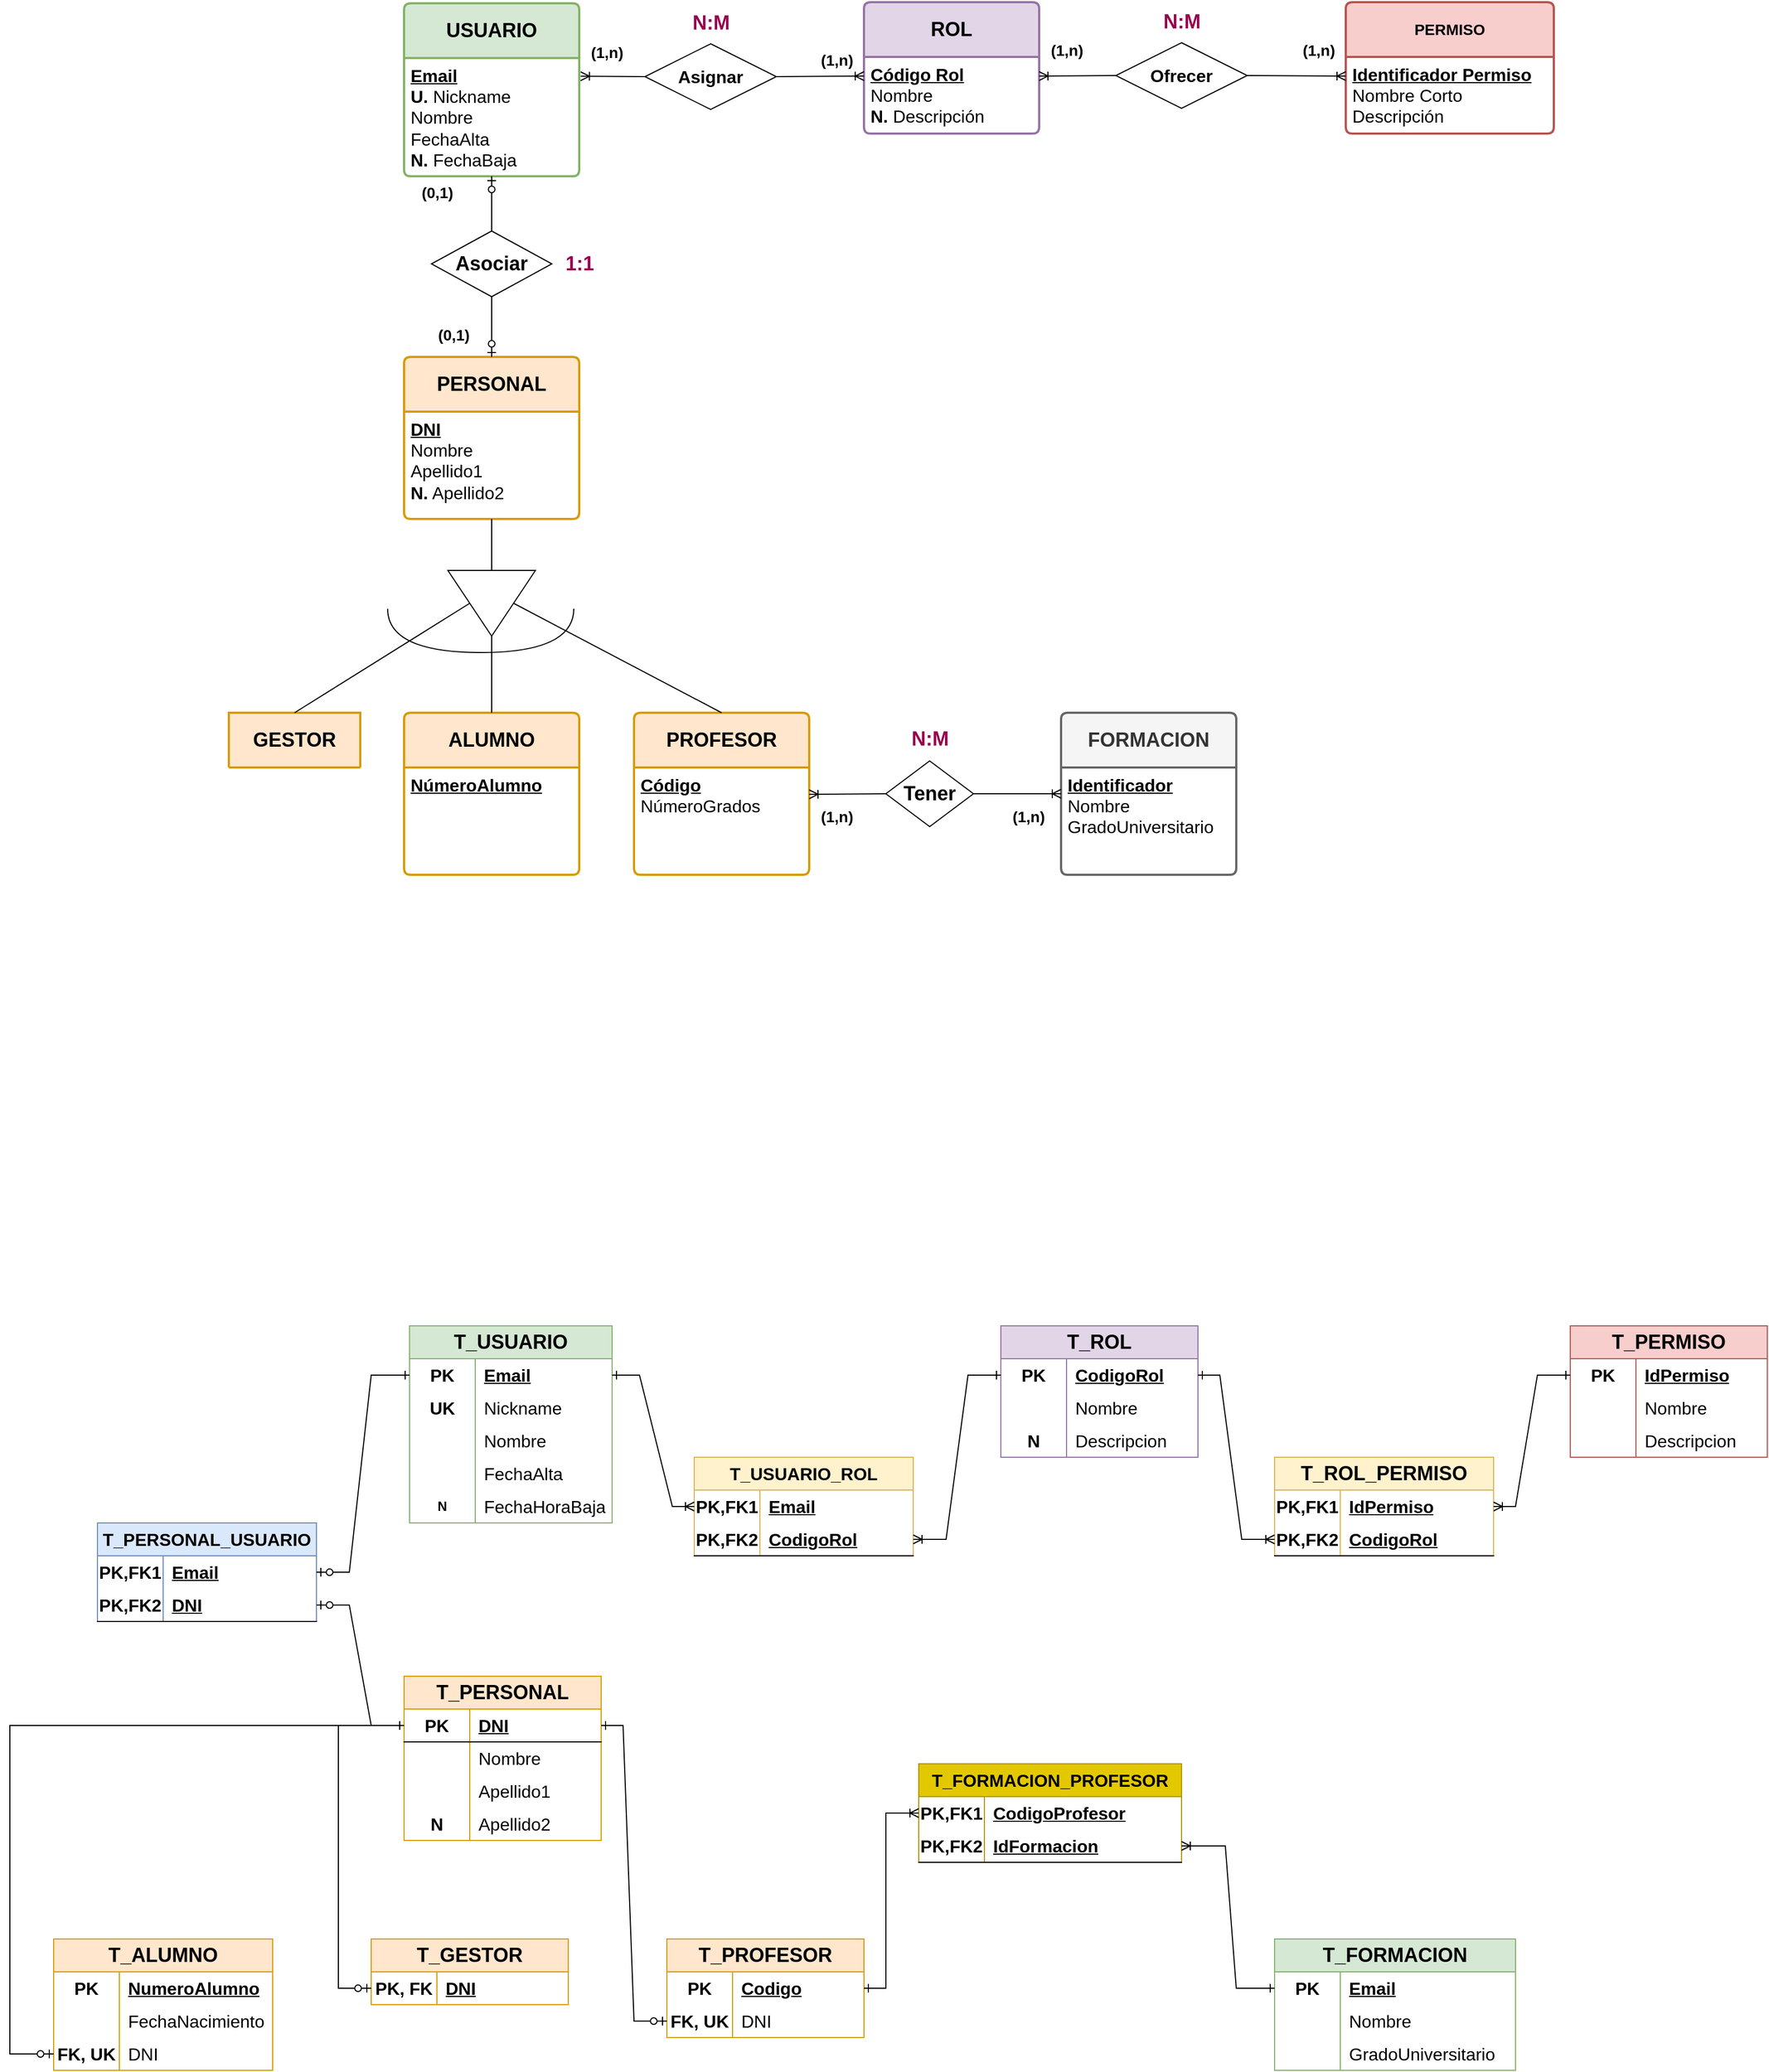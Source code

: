 <mxfile version="22.1.2" type="device">
  <diagram name="Page-1" id="NY-xDYAk5dMs4M5XbQsN">
    <mxGraphModel dx="1941" dy="638" grid="1" gridSize="10" guides="1" tooltips="1" connect="1" arrows="1" fold="1" page="1" pageScale="1" pageWidth="850" pageHeight="1100" math="0" shadow="0">
      <root>
        <mxCell id="0" />
        <mxCell id="1" parent="0" />
        <mxCell id="05HgWboLyQbUdNQATnHq-1" value="&lt;font style=&quot;font-size: 18px;&quot;&gt;&lt;b&gt;USUARIO&lt;/b&gt;&lt;/font&gt;" style="swimlane;childLayout=stackLayout;horizontal=1;startSize=50;horizontalStack=0;rounded=1;fontSize=14;fontStyle=0;strokeWidth=2;resizeParent=0;resizeLast=1;shadow=0;dashed=0;align=center;arcSize=4;whiteSpace=wrap;html=1;fillColor=#d5e8d4;strokeColor=#82b366;" parent="1" vertex="1">
          <mxGeometry x="120" y="152" width="160" height="158" as="geometry" />
        </mxCell>
        <mxCell id="05HgWboLyQbUdNQATnHq-2" value="&lt;font style=&quot;font-size: 16px;&quot;&gt;&lt;u&gt;&lt;b&gt;Email&lt;/b&gt;&lt;/u&gt;&lt;b&gt;&lt;br&gt;U.&lt;/b&gt; Nickname&lt;br&gt;Nombre&lt;br&gt;FechaAlta&lt;br&gt;&lt;b&gt;N.&lt;/b&gt; FechaBaja&lt;br&gt;&lt;/font&gt;" style="align=left;strokeColor=none;fillColor=none;spacingLeft=4;fontSize=12;verticalAlign=top;resizable=0;rotatable=0;part=1;html=1;" parent="05HgWboLyQbUdNQATnHq-1" vertex="1">
          <mxGeometry y="50" width="160" height="108" as="geometry" />
        </mxCell>
        <mxCell id="05HgWboLyQbUdNQATnHq-3" value="&lt;font style=&quot;font-size: 18px;&quot;&gt;&lt;b&gt;ROL&lt;/b&gt;&lt;/font&gt;" style="swimlane;childLayout=stackLayout;horizontal=1;startSize=50;horizontalStack=0;rounded=1;fontSize=14;fontStyle=0;strokeWidth=2;resizeParent=0;resizeLast=1;shadow=0;dashed=0;align=center;arcSize=4;whiteSpace=wrap;html=1;fillColor=#e1d5e7;strokeColor=#9673a6;" parent="1" vertex="1">
          <mxGeometry x="540" y="151" width="160" height="120" as="geometry" />
        </mxCell>
        <mxCell id="05HgWboLyQbUdNQATnHq-4" value="&lt;font style=&quot;font-size: 16px;&quot;&gt;&lt;b&gt;&lt;u&gt;&lt;font style=&quot;font-size: 16px;&quot;&gt;Código Rol&lt;/font&gt;&lt;/u&gt;&lt;/b&gt;&lt;br&gt;&lt;/font&gt;&lt;div style=&quot;font-size: 16px;&quot;&gt;&lt;font style=&quot;font-size: 16px;&quot;&gt;Nombre&lt;/font&gt;&lt;/div&gt;&lt;div style=&quot;font-size: 16px;&quot;&gt;&lt;font style=&quot;font-size: 16px;&quot;&gt;&lt;b&gt;N.&lt;/b&gt; Descripción&lt;/font&gt;&lt;/div&gt;" style="align=left;strokeColor=none;fillColor=none;spacingLeft=4;fontSize=12;verticalAlign=top;resizable=0;rotatable=0;part=1;html=1;" parent="05HgWboLyQbUdNQATnHq-3" vertex="1">
          <mxGeometry y="50" width="160" height="70" as="geometry" />
        </mxCell>
        <mxCell id="05HgWboLyQbUdNQATnHq-7" value="&lt;b&gt;PERMISO&lt;/b&gt;" style="swimlane;childLayout=stackLayout;horizontal=1;startSize=50;horizontalStack=0;rounded=1;fontSize=14;fontStyle=0;strokeWidth=2;resizeParent=0;resizeLast=1;shadow=0;dashed=0;align=center;arcSize=4;whiteSpace=wrap;html=1;fillColor=#f8cecc;strokeColor=#b85450;" parent="1" vertex="1">
          <mxGeometry x="980" y="151" width="190" height="120" as="geometry" />
        </mxCell>
        <mxCell id="05HgWboLyQbUdNQATnHq-8" value="&lt;font style=&quot;font-size: 16px;&quot;&gt;&lt;b&gt;&lt;u&gt;&lt;font style=&quot;font-size: 16px;&quot;&gt;Identificador Permiso&lt;/font&gt;&lt;/u&gt;&lt;/b&gt;&lt;br&gt;&lt;/font&gt;&lt;div style=&quot;font-size: 16px;&quot;&gt;&lt;font style=&quot;font-size: 16px;&quot;&gt;Nombre Corto&lt;br&gt;&lt;/font&gt;&lt;/div&gt;&lt;div style=&quot;font-size: 16px;&quot;&gt;&lt;font style=&quot;font-size: 16px;&quot;&gt;Descripción&lt;/font&gt;&lt;/div&gt;" style="align=left;strokeColor=none;fillColor=none;spacingLeft=4;fontSize=12;verticalAlign=top;resizable=0;rotatable=0;part=1;html=1;" parent="05HgWboLyQbUdNQATnHq-7" vertex="1">
          <mxGeometry y="50" width="190" height="70" as="geometry" />
        </mxCell>
        <mxCell id="05HgWboLyQbUdNQATnHq-9" value="&lt;font style=&quot;font-size: 16px;&quot;&gt;&lt;b&gt;Asignar&lt;/b&gt;&lt;/font&gt;" style="shape=rhombus;perimeter=rhombusPerimeter;whiteSpace=wrap;html=1;align=center;" parent="1" vertex="1">
          <mxGeometry x="340" y="189" width="120" height="60" as="geometry" />
        </mxCell>
        <mxCell id="05HgWboLyQbUdNQATnHq-10" value="&lt;b&gt;&lt;font style=&quot;font-size: 16px;&quot;&gt;Ofrecer&lt;/font&gt;&lt;/b&gt;" style="shape=rhombus;perimeter=rhombusPerimeter;whiteSpace=wrap;html=1;align=center;" parent="1" vertex="1">
          <mxGeometry x="770" y="188" width="120" height="60" as="geometry" />
        </mxCell>
        <mxCell id="05HgWboLyQbUdNQATnHq-11" value="" style="endArrow=none;html=1;rounded=0;exitX=1.008;exitY=0.154;exitDx=0;exitDy=0;entryX=0;entryY=0.5;entryDx=0;entryDy=0;startArrow=ERoneToMany;startFill=0;exitPerimeter=0;" parent="1" source="05HgWboLyQbUdNQATnHq-2" target="05HgWboLyQbUdNQATnHq-9" edge="1">
          <mxGeometry relative="1" as="geometry">
            <mxPoint x="280" y="220.5" as="sourcePoint" />
            <mxPoint x="340" y="222" as="targetPoint" />
          </mxGeometry>
        </mxCell>
        <mxCell id="05HgWboLyQbUdNQATnHq-13" value="" style="endArrow=ERoneToMany;html=1;rounded=0;exitX=1;exitY=0.5;exitDx=0;exitDy=0;entryX=0;entryY=0.25;entryDx=0;entryDy=0;endFill=0;" parent="1" source="05HgWboLyQbUdNQATnHq-9" target="05HgWboLyQbUdNQATnHq-4" edge="1">
          <mxGeometry relative="1" as="geometry">
            <mxPoint x="620" y="320" as="sourcePoint" />
            <mxPoint x="780" y="320" as="targetPoint" />
          </mxGeometry>
        </mxCell>
        <mxCell id="05HgWboLyQbUdNQATnHq-15" value="" style="endArrow=none;html=1;rounded=0;exitX=1;exitY=0.25;exitDx=0;exitDy=0;entryX=0;entryY=0.5;entryDx=0;entryDy=0;startArrow=ERoneToMany;startFill=0;" parent="1" source="05HgWboLyQbUdNQATnHq-4" target="05HgWboLyQbUdNQATnHq-10" edge="1">
          <mxGeometry relative="1" as="geometry">
            <mxPoint x="620" y="230" as="sourcePoint" />
            <mxPoint x="780" y="230" as="targetPoint" />
          </mxGeometry>
        </mxCell>
        <mxCell id="05HgWboLyQbUdNQATnHq-16" value="" style="endArrow=ERoneToMany;html=1;rounded=0;entryX=0;entryY=0.25;entryDx=0;entryDy=0;exitX=1;exitY=0.5;exitDx=0;exitDy=0;endFill=0;" parent="1" source="05HgWboLyQbUdNQATnHq-10" target="05HgWboLyQbUdNQATnHq-8" edge="1">
          <mxGeometry relative="1" as="geometry">
            <mxPoint x="620" y="230" as="sourcePoint" />
            <mxPoint x="780" y="230" as="targetPoint" />
          </mxGeometry>
        </mxCell>
        <mxCell id="05HgWboLyQbUdNQATnHq-17" value="&lt;b&gt;&lt;font style=&quot;font-size: 14px;&quot;&gt;(1,n)&lt;/font&gt;&lt;/b&gt;" style="text;html=1;align=center;verticalAlign=middle;resizable=0;points=[];autosize=1;strokeColor=none;fillColor=none;" parent="1" vertex="1">
          <mxGeometry x="280" y="182" width="50" height="30" as="geometry" />
        </mxCell>
        <mxCell id="05HgWboLyQbUdNQATnHq-18" value="&lt;b&gt;&lt;font style=&quot;font-size: 14px;&quot;&gt;(1,n)&lt;/font&gt;&lt;/b&gt;" style="text;html=1;align=center;verticalAlign=middle;resizable=0;points=[];autosize=1;strokeColor=none;fillColor=none;" parent="1" vertex="1">
          <mxGeometry x="490" y="189" width="50" height="30" as="geometry" />
        </mxCell>
        <mxCell id="05HgWboLyQbUdNQATnHq-20" value="&lt;b&gt;&lt;font style=&quot;font-size: 14px;&quot;&gt;(1,n)&lt;/font&gt;&lt;/b&gt;" style="text;html=1;align=center;verticalAlign=middle;resizable=0;points=[];autosize=1;strokeColor=none;fillColor=none;" parent="1" vertex="1">
          <mxGeometry x="700" y="180" width="50" height="30" as="geometry" />
        </mxCell>
        <mxCell id="05HgWboLyQbUdNQATnHq-21" value="&lt;b&gt;&lt;font style=&quot;font-size: 14px;&quot;&gt;(1,n)&lt;/font&gt;&lt;/b&gt;" style="text;html=1;align=center;verticalAlign=middle;resizable=0;points=[];autosize=1;strokeColor=none;fillColor=none;" parent="1" vertex="1">
          <mxGeometry x="930" y="180" width="50" height="30" as="geometry" />
        </mxCell>
        <mxCell id="05HgWboLyQbUdNQATnHq-22" value="&lt;font color=&quot;#99004d&quot; style=&quot;font-size: 18px;&quot;&gt;&lt;b&gt;N:M&lt;/b&gt;&lt;/font&gt;" style="text;html=1;align=center;verticalAlign=middle;resizable=0;points=[];autosize=1;strokeColor=none;fillColor=none;" parent="1" vertex="1">
          <mxGeometry x="370" y="150" width="60" height="40" as="geometry" />
        </mxCell>
        <mxCell id="05HgWboLyQbUdNQATnHq-23" value="&lt;font color=&quot;#99004d&quot; style=&quot;font-size: 18px;&quot;&gt;&lt;b&gt;N:M&lt;/b&gt;&lt;/font&gt;" style="text;html=1;align=center;verticalAlign=middle;resizable=0;points=[];autosize=1;strokeColor=none;fillColor=none;" parent="1" vertex="1">
          <mxGeometry x="800" y="149" width="60" height="40" as="geometry" />
        </mxCell>
        <mxCell id="05HgWboLyQbUdNQATnHq-37" value="&lt;font style=&quot;font-size: 18px;&quot;&gt;T_ROL&lt;/font&gt;" style="shape=table;startSize=30;container=1;collapsible=1;childLayout=tableLayout;fixedRows=1;rowLines=0;fontStyle=1;align=center;resizeLast=1;html=1;whiteSpace=wrap;fillColor=#e1d5e7;strokeColor=#9673a6;" parent="1" vertex="1">
          <mxGeometry x="665" y="1360" width="180" height="120" as="geometry" />
        </mxCell>
        <mxCell id="05HgWboLyQbUdNQATnHq-38" value="" style="shape=tableRow;horizontal=0;startSize=0;swimlaneHead=0;swimlaneBody=0;fillColor=none;collapsible=0;dropTarget=0;points=[[0,0.5],[1,0.5]];portConstraint=eastwest;top=0;left=0;right=0;bottom=0;html=1;" parent="05HgWboLyQbUdNQATnHq-37" vertex="1">
          <mxGeometry y="30" width="180" height="30" as="geometry" />
        </mxCell>
        <mxCell id="05HgWboLyQbUdNQATnHq-39" value="&lt;font style=&quot;font-size: 16px;&quot;&gt;PK&lt;/font&gt;" style="shape=partialRectangle;connectable=0;fillColor=none;top=0;left=0;bottom=0;right=0;fontStyle=1;overflow=hidden;html=1;whiteSpace=wrap;" parent="05HgWboLyQbUdNQATnHq-38" vertex="1">
          <mxGeometry width="60" height="30" as="geometry">
            <mxRectangle width="60" height="30" as="alternateBounds" />
          </mxGeometry>
        </mxCell>
        <mxCell id="05HgWboLyQbUdNQATnHq-40" value="&lt;font style=&quot;font-size: 16px;&quot;&gt;CodigoRol&lt;/font&gt;" style="shape=partialRectangle;connectable=0;fillColor=none;top=0;left=0;bottom=0;right=0;align=left;spacingLeft=6;fontStyle=5;overflow=hidden;html=1;whiteSpace=wrap;" parent="05HgWboLyQbUdNQATnHq-38" vertex="1">
          <mxGeometry x="60" width="120" height="30" as="geometry">
            <mxRectangle width="120" height="30" as="alternateBounds" />
          </mxGeometry>
        </mxCell>
        <mxCell id="05HgWboLyQbUdNQATnHq-44" value="" style="shape=tableRow;horizontal=0;startSize=0;swimlaneHead=0;swimlaneBody=0;fillColor=none;collapsible=0;dropTarget=0;points=[[0,0.5],[1,0.5]];portConstraint=eastwest;top=0;left=0;right=0;bottom=0;html=1;" parent="05HgWboLyQbUdNQATnHq-37" vertex="1">
          <mxGeometry y="60" width="180" height="30" as="geometry" />
        </mxCell>
        <mxCell id="05HgWboLyQbUdNQATnHq-45" value="" style="shape=partialRectangle;connectable=0;fillColor=none;top=0;left=0;bottom=0;right=0;editable=1;overflow=hidden;html=1;whiteSpace=wrap;" parent="05HgWboLyQbUdNQATnHq-44" vertex="1">
          <mxGeometry width="60" height="30" as="geometry">
            <mxRectangle width="60" height="30" as="alternateBounds" />
          </mxGeometry>
        </mxCell>
        <mxCell id="05HgWboLyQbUdNQATnHq-46" value="&lt;font style=&quot;font-size: 16px;&quot;&gt;Nombre&lt;/font&gt;" style="shape=partialRectangle;connectable=0;fillColor=none;top=0;left=0;bottom=0;right=0;align=left;spacingLeft=6;overflow=hidden;html=1;whiteSpace=wrap;" parent="05HgWboLyQbUdNQATnHq-44" vertex="1">
          <mxGeometry x="60" width="120" height="30" as="geometry">
            <mxRectangle width="120" height="30" as="alternateBounds" />
          </mxGeometry>
        </mxCell>
        <mxCell id="05HgWboLyQbUdNQATnHq-47" value="" style="shape=tableRow;horizontal=0;startSize=0;swimlaneHead=0;swimlaneBody=0;fillColor=none;collapsible=0;dropTarget=0;points=[[0,0.5],[1,0.5]];portConstraint=eastwest;top=0;left=0;right=0;bottom=0;html=1;" parent="05HgWboLyQbUdNQATnHq-37" vertex="1">
          <mxGeometry y="90" width="180" height="30" as="geometry" />
        </mxCell>
        <mxCell id="05HgWboLyQbUdNQATnHq-48" value="&lt;font size=&quot;1&quot;&gt;&lt;b style=&quot;font-size: 16px;&quot;&gt;N&lt;/b&gt;&lt;/font&gt;" style="shape=partialRectangle;connectable=0;fillColor=none;top=0;left=0;bottom=0;right=0;editable=1;overflow=hidden;html=1;whiteSpace=wrap;" parent="05HgWboLyQbUdNQATnHq-47" vertex="1">
          <mxGeometry width="60" height="30" as="geometry">
            <mxRectangle width="60" height="30" as="alternateBounds" />
          </mxGeometry>
        </mxCell>
        <mxCell id="05HgWboLyQbUdNQATnHq-49" value="&lt;font style=&quot;font-size: 16px;&quot;&gt;Descripcion&lt;/font&gt;" style="shape=partialRectangle;connectable=0;fillColor=none;top=0;left=0;bottom=0;right=0;align=left;spacingLeft=6;overflow=hidden;html=1;whiteSpace=wrap;" parent="05HgWboLyQbUdNQATnHq-47" vertex="1">
          <mxGeometry x="60" width="120" height="30" as="geometry">
            <mxRectangle width="120" height="30" as="alternateBounds" />
          </mxGeometry>
        </mxCell>
        <mxCell id="05HgWboLyQbUdNQATnHq-50" value="&lt;font style=&quot;font-size: 18px;&quot;&gt;T_USUARIO&lt;/font&gt;" style="shape=table;startSize=30;container=1;collapsible=1;childLayout=tableLayout;fixedRows=1;rowLines=0;fontStyle=1;align=center;resizeLast=1;html=1;whiteSpace=wrap;fillColor=#d5e8d4;strokeColor=#82b366;" parent="1" vertex="1">
          <mxGeometry x="125" y="1360" width="185" height="180" as="geometry" />
        </mxCell>
        <mxCell id="05HgWboLyQbUdNQATnHq-51" value="" style="shape=tableRow;horizontal=0;startSize=0;swimlaneHead=0;swimlaneBody=0;fillColor=none;collapsible=0;dropTarget=0;points=[[0,0.5],[1,0.5]];portConstraint=eastwest;top=0;left=0;right=0;bottom=0;html=1;" parent="05HgWboLyQbUdNQATnHq-50" vertex="1">
          <mxGeometry y="30" width="185" height="30" as="geometry" />
        </mxCell>
        <mxCell id="05HgWboLyQbUdNQATnHq-52" value="&lt;font style=&quot;font-size: 16px;&quot;&gt;PK&lt;/font&gt;" style="shape=partialRectangle;connectable=0;fillColor=none;top=0;left=0;bottom=0;right=0;fontStyle=1;overflow=hidden;html=1;whiteSpace=wrap;" parent="05HgWboLyQbUdNQATnHq-51" vertex="1">
          <mxGeometry width="60" height="30" as="geometry">
            <mxRectangle width="60" height="30" as="alternateBounds" />
          </mxGeometry>
        </mxCell>
        <mxCell id="05HgWboLyQbUdNQATnHq-53" value="&lt;font style=&quot;font-size: 16px;&quot;&gt;Email&lt;/font&gt;" style="shape=partialRectangle;connectable=0;fillColor=none;top=0;left=0;bottom=0;right=0;align=left;spacingLeft=6;fontStyle=5;overflow=hidden;html=1;whiteSpace=wrap;" parent="05HgWboLyQbUdNQATnHq-51" vertex="1">
          <mxGeometry x="60" width="125" height="30" as="geometry">
            <mxRectangle width="125" height="30" as="alternateBounds" />
          </mxGeometry>
        </mxCell>
        <mxCell id="05HgWboLyQbUdNQATnHq-57" value="" style="shape=tableRow;horizontal=0;startSize=0;swimlaneHead=0;swimlaneBody=0;fillColor=none;collapsible=0;dropTarget=0;points=[[0,0.5],[1,0.5]];portConstraint=eastwest;top=0;left=0;right=0;bottom=0;html=1;" parent="05HgWboLyQbUdNQATnHq-50" vertex="1">
          <mxGeometry y="60" width="185" height="30" as="geometry" />
        </mxCell>
        <mxCell id="05HgWboLyQbUdNQATnHq-58" value="&lt;font size=&quot;1&quot;&gt;&lt;b style=&quot;font-size: 16px;&quot;&gt;UK&lt;/b&gt;&lt;/font&gt;" style="shape=partialRectangle;connectable=0;fillColor=none;top=0;left=0;bottom=0;right=0;editable=1;overflow=hidden;html=1;whiteSpace=wrap;" parent="05HgWboLyQbUdNQATnHq-57" vertex="1">
          <mxGeometry width="60" height="30" as="geometry">
            <mxRectangle width="60" height="30" as="alternateBounds" />
          </mxGeometry>
        </mxCell>
        <mxCell id="05HgWboLyQbUdNQATnHq-59" value="&lt;font style=&quot;font-size: 16px;&quot;&gt;Nickname&lt;/font&gt;" style="shape=partialRectangle;connectable=0;fillColor=none;top=0;left=0;bottom=0;right=0;align=left;spacingLeft=6;overflow=hidden;html=1;whiteSpace=wrap;" parent="05HgWboLyQbUdNQATnHq-57" vertex="1">
          <mxGeometry x="60" width="125" height="30" as="geometry">
            <mxRectangle width="125" height="30" as="alternateBounds" />
          </mxGeometry>
        </mxCell>
        <mxCell id="05HgWboLyQbUdNQATnHq-83" value="" style="shape=tableRow;horizontal=0;startSize=0;swimlaneHead=0;swimlaneBody=0;fillColor=none;collapsible=0;dropTarget=0;points=[[0,0.5],[1,0.5]];portConstraint=eastwest;top=0;left=0;right=0;bottom=0;html=1;" parent="05HgWboLyQbUdNQATnHq-50" vertex="1">
          <mxGeometry y="90" width="185" height="30" as="geometry" />
        </mxCell>
        <mxCell id="05HgWboLyQbUdNQATnHq-84" value="" style="shape=partialRectangle;connectable=0;fillColor=none;top=0;left=0;bottom=0;right=0;editable=1;overflow=hidden;html=1;whiteSpace=wrap;" parent="05HgWboLyQbUdNQATnHq-83" vertex="1">
          <mxGeometry width="60" height="30" as="geometry">
            <mxRectangle width="60" height="30" as="alternateBounds" />
          </mxGeometry>
        </mxCell>
        <mxCell id="05HgWboLyQbUdNQATnHq-85" value="&lt;font style=&quot;font-size: 16px;&quot;&gt;Nombre&lt;/font&gt;" style="shape=partialRectangle;connectable=0;fillColor=none;top=0;left=0;bottom=0;right=0;align=left;spacingLeft=6;overflow=hidden;html=1;whiteSpace=wrap;" parent="05HgWboLyQbUdNQATnHq-83" vertex="1">
          <mxGeometry x="60" width="125" height="30" as="geometry">
            <mxRectangle width="125" height="30" as="alternateBounds" />
          </mxGeometry>
        </mxCell>
        <mxCell id="_pmoKBT2sbfhasMyid_L-124" value="" style="shape=tableRow;horizontal=0;startSize=0;swimlaneHead=0;swimlaneBody=0;fillColor=none;collapsible=0;dropTarget=0;points=[[0,0.5],[1,0.5]];portConstraint=eastwest;top=0;left=0;right=0;bottom=0;html=1;" vertex="1" parent="05HgWboLyQbUdNQATnHq-50">
          <mxGeometry y="120" width="185" height="30" as="geometry" />
        </mxCell>
        <mxCell id="_pmoKBT2sbfhasMyid_L-125" value="" style="shape=partialRectangle;connectable=0;fillColor=none;top=0;left=0;bottom=0;right=0;editable=1;overflow=hidden;html=1;whiteSpace=wrap;" vertex="1" parent="_pmoKBT2sbfhasMyid_L-124">
          <mxGeometry width="60" height="30" as="geometry">
            <mxRectangle width="60" height="30" as="alternateBounds" />
          </mxGeometry>
        </mxCell>
        <mxCell id="_pmoKBT2sbfhasMyid_L-126" value="&lt;font style=&quot;font-size: 16px;&quot;&gt;FechaAlta&lt;/font&gt;" style="shape=partialRectangle;connectable=0;fillColor=none;top=0;left=0;bottom=0;right=0;align=left;spacingLeft=6;overflow=hidden;html=1;whiteSpace=wrap;" vertex="1" parent="_pmoKBT2sbfhasMyid_L-124">
          <mxGeometry x="60" width="125" height="30" as="geometry">
            <mxRectangle width="125" height="30" as="alternateBounds" />
          </mxGeometry>
        </mxCell>
        <mxCell id="_pmoKBT2sbfhasMyid_L-130" value="" style="shape=tableRow;horizontal=0;startSize=0;swimlaneHead=0;swimlaneBody=0;fillColor=none;collapsible=0;dropTarget=0;points=[[0,0.5],[1,0.5]];portConstraint=eastwest;top=0;left=0;right=0;bottom=0;html=1;" vertex="1" parent="05HgWboLyQbUdNQATnHq-50">
          <mxGeometry y="150" width="185" height="30" as="geometry" />
        </mxCell>
        <mxCell id="_pmoKBT2sbfhasMyid_L-131" value="&lt;b&gt;N&lt;/b&gt;" style="shape=partialRectangle;connectable=0;fillColor=none;top=0;left=0;bottom=0;right=0;editable=1;overflow=hidden;html=1;whiteSpace=wrap;" vertex="1" parent="_pmoKBT2sbfhasMyid_L-130">
          <mxGeometry width="60" height="30" as="geometry">
            <mxRectangle width="60" height="30" as="alternateBounds" />
          </mxGeometry>
        </mxCell>
        <mxCell id="_pmoKBT2sbfhasMyid_L-132" value="&lt;font style=&quot;font-size: 16px;&quot;&gt;FechaHoraBaja&lt;/font&gt;" style="shape=partialRectangle;connectable=0;fillColor=none;top=0;left=0;bottom=0;right=0;align=left;spacingLeft=6;overflow=hidden;html=1;whiteSpace=wrap;" vertex="1" parent="_pmoKBT2sbfhasMyid_L-130">
          <mxGeometry x="60" width="125" height="30" as="geometry">
            <mxRectangle width="125" height="30" as="alternateBounds" />
          </mxGeometry>
        </mxCell>
        <mxCell id="05HgWboLyQbUdNQATnHq-60" value="&lt;font style=&quot;font-size: 18px;&quot;&gt;T_PERMISO&lt;/font&gt;" style="shape=table;startSize=30;container=1;collapsible=1;childLayout=tableLayout;fixedRows=1;rowLines=0;fontStyle=1;align=center;resizeLast=1;html=1;whiteSpace=wrap;fillColor=#f8cecc;strokeColor=#b85450;" parent="1" vertex="1">
          <mxGeometry x="1185" y="1360" width="180" height="120" as="geometry" />
        </mxCell>
        <mxCell id="05HgWboLyQbUdNQATnHq-61" value="" style="shape=tableRow;horizontal=0;startSize=0;swimlaneHead=0;swimlaneBody=0;fillColor=none;collapsible=0;dropTarget=0;points=[[0,0.5],[1,0.5]];portConstraint=eastwest;top=0;left=0;right=0;bottom=0;html=1;" parent="05HgWboLyQbUdNQATnHq-60" vertex="1">
          <mxGeometry y="30" width="180" height="30" as="geometry" />
        </mxCell>
        <mxCell id="05HgWboLyQbUdNQATnHq-62" value="&lt;font style=&quot;font-size: 16px;&quot;&gt;PK&lt;/font&gt;" style="shape=partialRectangle;connectable=0;fillColor=none;top=0;left=0;bottom=0;right=0;fontStyle=1;overflow=hidden;html=1;whiteSpace=wrap;" parent="05HgWboLyQbUdNQATnHq-61" vertex="1">
          <mxGeometry width="60" height="30" as="geometry">
            <mxRectangle width="60" height="30" as="alternateBounds" />
          </mxGeometry>
        </mxCell>
        <mxCell id="05HgWboLyQbUdNQATnHq-63" value="&lt;font style=&quot;font-size: 16px;&quot;&gt;IdPermiso&lt;/font&gt;" style="shape=partialRectangle;connectable=0;fillColor=none;top=0;left=0;bottom=0;right=0;align=left;spacingLeft=6;fontStyle=5;overflow=hidden;html=1;whiteSpace=wrap;" parent="05HgWboLyQbUdNQATnHq-61" vertex="1">
          <mxGeometry x="60" width="120" height="30" as="geometry">
            <mxRectangle width="120" height="30" as="alternateBounds" />
          </mxGeometry>
        </mxCell>
        <mxCell id="05HgWboLyQbUdNQATnHq-64" value="" style="shape=tableRow;horizontal=0;startSize=0;swimlaneHead=0;swimlaneBody=0;fillColor=none;collapsible=0;dropTarget=0;points=[[0,0.5],[1,0.5]];portConstraint=eastwest;top=0;left=0;right=0;bottom=0;html=1;" parent="05HgWboLyQbUdNQATnHq-60" vertex="1">
          <mxGeometry y="60" width="180" height="30" as="geometry" />
        </mxCell>
        <mxCell id="05HgWboLyQbUdNQATnHq-65" value="" style="shape=partialRectangle;connectable=0;fillColor=none;top=0;left=0;bottom=0;right=0;editable=1;overflow=hidden;html=1;whiteSpace=wrap;" parent="05HgWboLyQbUdNQATnHq-64" vertex="1">
          <mxGeometry width="60" height="30" as="geometry">
            <mxRectangle width="60" height="30" as="alternateBounds" />
          </mxGeometry>
        </mxCell>
        <mxCell id="05HgWboLyQbUdNQATnHq-66" value="&lt;font style=&quot;font-size: 16px;&quot;&gt;Nombre&lt;/font&gt;" style="shape=partialRectangle;connectable=0;fillColor=none;top=0;left=0;bottom=0;right=0;align=left;spacingLeft=6;overflow=hidden;html=1;whiteSpace=wrap;" parent="05HgWboLyQbUdNQATnHq-64" vertex="1">
          <mxGeometry x="60" width="120" height="30" as="geometry">
            <mxRectangle width="120" height="30" as="alternateBounds" />
          </mxGeometry>
        </mxCell>
        <mxCell id="05HgWboLyQbUdNQATnHq-67" value="" style="shape=tableRow;horizontal=0;startSize=0;swimlaneHead=0;swimlaneBody=0;fillColor=none;collapsible=0;dropTarget=0;points=[[0,0.5],[1,0.5]];portConstraint=eastwest;top=0;left=0;right=0;bottom=0;html=1;" parent="05HgWboLyQbUdNQATnHq-60" vertex="1">
          <mxGeometry y="90" width="180" height="30" as="geometry" />
        </mxCell>
        <mxCell id="05HgWboLyQbUdNQATnHq-68" value="" style="shape=partialRectangle;connectable=0;fillColor=none;top=0;left=0;bottom=0;right=0;editable=1;overflow=hidden;html=1;whiteSpace=wrap;" parent="05HgWboLyQbUdNQATnHq-67" vertex="1">
          <mxGeometry width="60" height="30" as="geometry">
            <mxRectangle width="60" height="30" as="alternateBounds" />
          </mxGeometry>
        </mxCell>
        <mxCell id="05HgWboLyQbUdNQATnHq-69" value="&lt;font style=&quot;font-size: 16px;&quot;&gt;Descripcion&lt;/font&gt;" style="shape=partialRectangle;connectable=0;fillColor=none;top=0;left=0;bottom=0;right=0;align=left;spacingLeft=6;overflow=hidden;html=1;whiteSpace=wrap;" parent="05HgWboLyQbUdNQATnHq-67" vertex="1">
          <mxGeometry x="60" width="120" height="30" as="geometry">
            <mxRectangle width="120" height="30" as="alternateBounds" />
          </mxGeometry>
        </mxCell>
        <mxCell id="05HgWboLyQbUdNQATnHq-70" value="&lt;font style=&quot;font-size: 16px;&quot;&gt;T_USUARIO_ROL&lt;/font&gt;" style="shape=table;startSize=30;container=1;collapsible=1;childLayout=tableLayout;fixedRows=1;rowLines=0;fontStyle=1;align=center;resizeLast=1;html=1;whiteSpace=wrap;fillColor=#fff2cc;strokeColor=#d6b656;" parent="1" vertex="1">
          <mxGeometry x="385" y="1480" width="200" height="90" as="geometry" />
        </mxCell>
        <mxCell id="05HgWboLyQbUdNQATnHq-71" value="" style="shape=tableRow;horizontal=0;startSize=0;swimlaneHead=0;swimlaneBody=0;fillColor=none;collapsible=0;dropTarget=0;points=[[0,0.5],[1,0.5]];portConstraint=eastwest;top=0;left=0;right=0;bottom=0;html=1;" parent="05HgWboLyQbUdNQATnHq-70" vertex="1">
          <mxGeometry y="30" width="200" height="30" as="geometry" />
        </mxCell>
        <mxCell id="05HgWboLyQbUdNQATnHq-72" value="&lt;font style=&quot;font-size: 16px;&quot;&gt;PK,FK1&lt;/font&gt;" style="shape=partialRectangle;connectable=0;fillColor=none;top=0;left=0;bottom=0;right=0;fontStyle=1;overflow=hidden;html=1;whiteSpace=wrap;" parent="05HgWboLyQbUdNQATnHq-71" vertex="1">
          <mxGeometry width="60" height="30" as="geometry">
            <mxRectangle width="60" height="30" as="alternateBounds" />
          </mxGeometry>
        </mxCell>
        <mxCell id="05HgWboLyQbUdNQATnHq-73" value="&lt;font style=&quot;font-size: 16px;&quot;&gt;Email&lt;/font&gt;" style="shape=partialRectangle;connectable=0;fillColor=none;top=0;left=0;bottom=0;right=0;align=left;spacingLeft=6;fontStyle=5;overflow=hidden;html=1;whiteSpace=wrap;" parent="05HgWboLyQbUdNQATnHq-71" vertex="1">
          <mxGeometry x="60" width="140" height="30" as="geometry">
            <mxRectangle width="140" height="30" as="alternateBounds" />
          </mxGeometry>
        </mxCell>
        <mxCell id="05HgWboLyQbUdNQATnHq-74" value="" style="shape=tableRow;horizontal=0;startSize=0;swimlaneHead=0;swimlaneBody=0;fillColor=none;collapsible=0;dropTarget=0;points=[[0,0.5],[1,0.5]];portConstraint=eastwest;top=0;left=0;right=0;bottom=1;html=1;" parent="05HgWboLyQbUdNQATnHq-70" vertex="1">
          <mxGeometry y="60" width="200" height="30" as="geometry" />
        </mxCell>
        <mxCell id="05HgWboLyQbUdNQATnHq-75" value="&lt;font style=&quot;font-size: 16px;&quot;&gt;PK,FK2&lt;/font&gt;" style="shape=partialRectangle;connectable=0;fillColor=none;top=0;left=0;bottom=0;right=0;fontStyle=1;overflow=hidden;html=1;whiteSpace=wrap;" parent="05HgWboLyQbUdNQATnHq-74" vertex="1">
          <mxGeometry width="60" height="30" as="geometry">
            <mxRectangle width="60" height="30" as="alternateBounds" />
          </mxGeometry>
        </mxCell>
        <mxCell id="05HgWboLyQbUdNQATnHq-76" value="&lt;font style=&quot;font-size: 16px;&quot;&gt;CodigoRol&lt;/font&gt;" style="shape=partialRectangle;connectable=0;fillColor=none;top=0;left=0;bottom=0;right=0;align=left;spacingLeft=6;fontStyle=5;overflow=hidden;html=1;whiteSpace=wrap;" parent="05HgWboLyQbUdNQATnHq-74" vertex="1">
          <mxGeometry x="60" width="140" height="30" as="geometry">
            <mxRectangle width="140" height="30" as="alternateBounds" />
          </mxGeometry>
        </mxCell>
        <mxCell id="05HgWboLyQbUdNQATnHq-86" value="&lt;font style=&quot;font-size: 18px;&quot;&gt;T_ROL_PERMISO&lt;/font&gt;" style="shape=table;startSize=30;container=1;collapsible=1;childLayout=tableLayout;fixedRows=1;rowLines=0;fontStyle=1;align=center;resizeLast=1;html=1;whiteSpace=wrap;fillColor=#fff2cc;strokeColor=#d6b656;" parent="1" vertex="1">
          <mxGeometry x="915" y="1480" width="200" height="90" as="geometry" />
        </mxCell>
        <mxCell id="05HgWboLyQbUdNQATnHq-87" value="" style="shape=tableRow;horizontal=0;startSize=0;swimlaneHead=0;swimlaneBody=0;fillColor=none;collapsible=0;dropTarget=0;points=[[0,0.5],[1,0.5]];portConstraint=eastwest;top=0;left=0;right=0;bottom=0;html=1;" parent="05HgWboLyQbUdNQATnHq-86" vertex="1">
          <mxGeometry y="30" width="200" height="30" as="geometry" />
        </mxCell>
        <mxCell id="05HgWboLyQbUdNQATnHq-88" value="&lt;font style=&quot;font-size: 16px;&quot;&gt;PK,FK1&lt;/font&gt;" style="shape=partialRectangle;connectable=0;fillColor=none;top=0;left=0;bottom=0;right=0;fontStyle=1;overflow=hidden;html=1;whiteSpace=wrap;" parent="05HgWboLyQbUdNQATnHq-87" vertex="1">
          <mxGeometry width="60" height="30" as="geometry">
            <mxRectangle width="60" height="30" as="alternateBounds" />
          </mxGeometry>
        </mxCell>
        <mxCell id="05HgWboLyQbUdNQATnHq-89" value="&lt;font style=&quot;font-size: 16px;&quot;&gt;IdPermiso&lt;/font&gt;" style="shape=partialRectangle;connectable=0;fillColor=none;top=0;left=0;bottom=0;right=0;align=left;spacingLeft=6;fontStyle=5;overflow=hidden;html=1;whiteSpace=wrap;" parent="05HgWboLyQbUdNQATnHq-87" vertex="1">
          <mxGeometry x="60" width="140" height="30" as="geometry">
            <mxRectangle width="140" height="30" as="alternateBounds" />
          </mxGeometry>
        </mxCell>
        <mxCell id="05HgWboLyQbUdNQATnHq-90" value="" style="shape=tableRow;horizontal=0;startSize=0;swimlaneHead=0;swimlaneBody=0;fillColor=none;collapsible=0;dropTarget=0;points=[[0,0.5],[1,0.5]];portConstraint=eastwest;top=0;left=0;right=0;bottom=1;html=1;" parent="05HgWboLyQbUdNQATnHq-86" vertex="1">
          <mxGeometry y="60" width="200" height="30" as="geometry" />
        </mxCell>
        <mxCell id="05HgWboLyQbUdNQATnHq-91" value="&lt;font style=&quot;font-size: 16px;&quot;&gt;PK,FK2&lt;/font&gt;" style="shape=partialRectangle;connectable=0;fillColor=none;top=0;left=0;bottom=0;right=0;fontStyle=1;overflow=hidden;html=1;whiteSpace=wrap;" parent="05HgWboLyQbUdNQATnHq-90" vertex="1">
          <mxGeometry width="60" height="30" as="geometry">
            <mxRectangle width="60" height="30" as="alternateBounds" />
          </mxGeometry>
        </mxCell>
        <mxCell id="05HgWboLyQbUdNQATnHq-92" value="&lt;font style=&quot;font-size: 16px;&quot;&gt;CodigoRol&lt;/font&gt;" style="shape=partialRectangle;connectable=0;fillColor=none;top=0;left=0;bottom=0;right=0;align=left;spacingLeft=6;fontStyle=5;overflow=hidden;html=1;whiteSpace=wrap;" parent="05HgWboLyQbUdNQATnHq-90" vertex="1">
          <mxGeometry x="60" width="140" height="30" as="geometry">
            <mxRectangle width="140" height="30" as="alternateBounds" />
          </mxGeometry>
        </mxCell>
        <mxCell id="05HgWboLyQbUdNQATnHq-93" value="" style="endArrow=ERone;html=1;rounded=0;exitX=0;exitY=0.5;exitDx=0;exitDy=0;startArrow=ERoneToMany;startFill=0;endFill=0;entryX=1;entryY=0.5;entryDx=0;entryDy=0;" parent="1" source="05HgWboLyQbUdNQATnHq-71" target="05HgWboLyQbUdNQATnHq-51" edge="1">
          <mxGeometry relative="1" as="geometry">
            <mxPoint x="625" y="1430" as="sourcePoint" />
            <mxPoint x="350" y="1370" as="targetPoint" />
            <Array as="points">
              <mxPoint x="365" y="1525" />
              <mxPoint x="335" y="1405" />
            </Array>
          </mxGeometry>
        </mxCell>
        <mxCell id="05HgWboLyQbUdNQATnHq-94" value="" style="endArrow=ERoneToMany;html=1;rounded=0;startArrow=ERone;startFill=0;endFill=0;entryX=1;entryY=0.5;entryDx=0;entryDy=0;exitX=0;exitY=0.5;exitDx=0;exitDy=0;" parent="1" source="05HgWboLyQbUdNQATnHq-38" target="05HgWboLyQbUdNQATnHq-74" edge="1">
          <mxGeometry relative="1" as="geometry">
            <mxPoint x="655" y="1410" as="sourcePoint" />
            <mxPoint x="545" y="1430" as="targetPoint" />
            <Array as="points">
              <mxPoint x="635" y="1405" />
              <mxPoint x="615" y="1555" />
            </Array>
          </mxGeometry>
        </mxCell>
        <mxCell id="05HgWboLyQbUdNQATnHq-98" value="" style="endArrow=ERoneToMany;html=1;rounded=0;startArrow=ERone;startFill=0;endFill=0;exitX=0;exitY=0.5;exitDx=0;exitDy=0;entryX=1;entryY=0.5;entryDx=0;entryDy=0;" parent="1" source="05HgWboLyQbUdNQATnHq-61" target="05HgWboLyQbUdNQATnHq-87" edge="1">
          <mxGeometry relative="1" as="geometry">
            <mxPoint x="695" y="1590" as="sourcePoint" />
            <mxPoint x="855" y="1590" as="targetPoint" />
            <Array as="points">
              <mxPoint x="1155" y="1405" />
              <mxPoint x="1135" y="1525" />
            </Array>
          </mxGeometry>
        </mxCell>
        <mxCell id="05HgWboLyQbUdNQATnHq-99" value="" style="endArrow=ERoneToMany;html=1;rounded=0;startArrow=ERone;startFill=0;endFill=0;exitX=1;exitY=0.5;exitDx=0;exitDy=0;entryX=0;entryY=0.5;entryDx=0;entryDy=0;" parent="1" source="05HgWboLyQbUdNQATnHq-38" target="05HgWboLyQbUdNQATnHq-90" edge="1">
          <mxGeometry relative="1" as="geometry">
            <mxPoint x="705" y="1600" as="sourcePoint" />
            <mxPoint x="895" y="1525" as="targetPoint" />
            <Array as="points">
              <mxPoint x="865" y="1405" />
              <mxPoint x="885" y="1555" />
            </Array>
          </mxGeometry>
        </mxCell>
        <mxCell id="_pmoKBT2sbfhasMyid_L-1" value="&lt;font style=&quot;font-size: 18px;&quot;&gt;&lt;b&gt;PERSONAL&lt;/b&gt;&lt;/font&gt;" style="swimlane;childLayout=stackLayout;horizontal=1;startSize=50;horizontalStack=0;rounded=1;fontSize=14;fontStyle=0;strokeWidth=2;resizeParent=0;resizeLast=1;shadow=0;dashed=0;align=center;arcSize=4;whiteSpace=wrap;html=1;fillColor=#ffe6cc;strokeColor=#d79b00;" vertex="1" parent="1">
          <mxGeometry x="120" y="475" width="160" height="148" as="geometry" />
        </mxCell>
        <mxCell id="_pmoKBT2sbfhasMyid_L-2" value="&lt;font style=&quot;font-size: 16px;&quot;&gt;&lt;u&gt;&lt;b&gt;DNI&lt;/b&gt;&lt;/u&gt;&lt;br&gt;Nombre&lt;br&gt;Apellido1&lt;br&gt;&lt;b&gt;N.&lt;/b&gt; Apellido2&lt;/font&gt;" style="align=left;strokeColor=none;fillColor=none;spacingLeft=4;fontSize=12;verticalAlign=top;resizable=0;rotatable=0;part=1;html=1;" vertex="1" parent="_pmoKBT2sbfhasMyid_L-1">
          <mxGeometry y="50" width="160" height="98" as="geometry" />
        </mxCell>
        <mxCell id="_pmoKBT2sbfhasMyid_L-3" value="&lt;b&gt;&lt;font style=&quot;font-size: 18px;&quot;&gt;Asociar&lt;/font&gt;&lt;/b&gt;" style="shape=rhombus;perimeter=rhombusPerimeter;whiteSpace=wrap;html=1;align=center;" vertex="1" parent="1">
          <mxGeometry x="145" y="360" width="110" height="60" as="geometry" />
        </mxCell>
        <mxCell id="_pmoKBT2sbfhasMyid_L-4" value="" style="endArrow=ERzeroToOne;html=1;rounded=0;endFill=0;exitX=0.5;exitY=0;exitDx=0;exitDy=0;entryX=0.5;entryY=1;entryDx=0;entryDy=0;" edge="1" parent="1" source="_pmoKBT2sbfhasMyid_L-3" target="05HgWboLyQbUdNQATnHq-2">
          <mxGeometry relative="1" as="geometry">
            <mxPoint x="70" y="310" as="sourcePoint" />
            <mxPoint x="230" y="310" as="targetPoint" />
          </mxGeometry>
        </mxCell>
        <mxCell id="_pmoKBT2sbfhasMyid_L-5" value="" style="endArrow=ERzeroToOne;html=1;rounded=0;endFill=0;exitX=0.5;exitY=1;exitDx=0;exitDy=0;entryX=0.5;entryY=0;entryDx=0;entryDy=0;" edge="1" parent="1" source="_pmoKBT2sbfhasMyid_L-3" target="_pmoKBT2sbfhasMyid_L-1">
          <mxGeometry relative="1" as="geometry">
            <mxPoint x="80" y="320" as="sourcePoint" />
            <mxPoint x="240" y="320" as="targetPoint" />
          </mxGeometry>
        </mxCell>
        <mxCell id="_pmoKBT2sbfhasMyid_L-6" value="&lt;b&gt;&lt;font style=&quot;font-size: 14px;&quot;&gt;(0,1)&lt;/font&gt;&lt;/b&gt;" style="text;html=1;align=center;verticalAlign=middle;resizable=0;points=[];autosize=1;strokeColor=none;fillColor=none;" vertex="1" parent="1">
          <mxGeometry x="140" y="440" width="50" height="30" as="geometry" />
        </mxCell>
        <mxCell id="_pmoKBT2sbfhasMyid_L-7" value="&lt;b&gt;&lt;font style=&quot;font-size: 14px;&quot;&gt;(0,1)&lt;/font&gt;&lt;/b&gt;" style="text;html=1;align=center;verticalAlign=middle;resizable=0;points=[];autosize=1;strokeColor=none;fillColor=none;" vertex="1" parent="1">
          <mxGeometry x="125" y="310" width="50" height="30" as="geometry" />
        </mxCell>
        <mxCell id="_pmoKBT2sbfhasMyid_L-10" value="&lt;font color=&quot;#99004d&quot; style=&quot;font-size: 18px;&quot;&gt;&lt;b&gt;1:1&lt;/b&gt;&lt;/font&gt;" style="text;html=1;align=center;verticalAlign=middle;resizable=0;points=[];autosize=1;strokeColor=none;fillColor=none;" vertex="1" parent="1">
          <mxGeometry x="255" y="370" width="50" height="40" as="geometry" />
        </mxCell>
        <mxCell id="_pmoKBT2sbfhasMyid_L-11" value="&lt;font style=&quot;font-size: 18px;&quot;&gt;&lt;b&gt;PROFESOR&lt;/b&gt;&lt;/font&gt;" style="swimlane;childLayout=stackLayout;horizontal=1;startSize=50;horizontalStack=0;rounded=1;fontSize=14;fontStyle=0;strokeWidth=2;resizeParent=0;resizeLast=1;shadow=0;dashed=0;align=center;arcSize=4;whiteSpace=wrap;html=1;fillColor=#ffe6cc;strokeColor=#d79b00;" vertex="1" parent="1">
          <mxGeometry x="330" y="800" width="160" height="148" as="geometry" />
        </mxCell>
        <mxCell id="_pmoKBT2sbfhasMyid_L-12" value="&lt;font style=&quot;font-size: 16px;&quot;&gt;&lt;b&gt;&lt;u&gt;Código&lt;br&gt;&lt;/u&gt;&lt;/b&gt;NúmeroGrados&lt;br&gt;&lt;/font&gt;" style="align=left;strokeColor=none;fillColor=none;spacingLeft=4;fontSize=12;verticalAlign=top;resizable=0;rotatable=0;part=1;html=1;" vertex="1" parent="_pmoKBT2sbfhasMyid_L-11">
          <mxGeometry y="50" width="160" height="98" as="geometry" />
        </mxCell>
        <mxCell id="_pmoKBT2sbfhasMyid_L-13" value="&lt;font style=&quot;font-size: 18px;&quot;&gt;&lt;b&gt;ALUMNO&lt;/b&gt;&lt;/font&gt;" style="swimlane;childLayout=stackLayout;horizontal=1;startSize=50;horizontalStack=0;rounded=1;fontSize=14;fontStyle=0;strokeWidth=2;resizeParent=0;resizeLast=1;shadow=0;dashed=0;align=center;arcSize=4;whiteSpace=wrap;html=1;fillColor=#ffe6cc;strokeColor=#d79b00;" vertex="1" parent="1">
          <mxGeometry x="120" y="800" width="160" height="148" as="geometry" />
        </mxCell>
        <mxCell id="_pmoKBT2sbfhasMyid_L-14" value="&lt;font style=&quot;font-size: 16px;&quot;&gt;&lt;b&gt;&lt;u&gt;NúmeroAlumno&lt;/u&gt;&lt;/b&gt;&lt;br&gt;&lt;/font&gt;" style="align=left;strokeColor=none;fillColor=none;spacingLeft=4;fontSize=12;verticalAlign=top;resizable=0;rotatable=0;part=1;html=1;" vertex="1" parent="_pmoKBT2sbfhasMyid_L-13">
          <mxGeometry y="50" width="160" height="98" as="geometry" />
        </mxCell>
        <mxCell id="_pmoKBT2sbfhasMyid_L-15" value="&lt;font style=&quot;font-size: 18px;&quot;&gt;&lt;b&gt;GESTOR&lt;/b&gt;&lt;/font&gt;" style="swimlane;childLayout=stackLayout;horizontal=1;startSize=50;horizontalStack=0;rounded=1;fontSize=14;fontStyle=0;strokeWidth=2;resizeParent=0;resizeLast=1;shadow=0;dashed=0;align=center;arcSize=4;whiteSpace=wrap;html=1;fillColor=#ffe6cc;strokeColor=#d79b00;" vertex="1" collapsed="1" parent="1">
          <mxGeometry x="-40" y="800" width="120" height="50" as="geometry">
            <mxRectangle x="-85" y="440" width="160" height="148" as="alternateBounds" />
          </mxGeometry>
        </mxCell>
        <mxCell id="_pmoKBT2sbfhasMyid_L-16" value="&lt;font style=&quot;font-size: 16px;&quot;&gt;&lt;br&gt;&lt;/font&gt;" style="align=left;strokeColor=none;fillColor=none;spacingLeft=4;fontSize=12;verticalAlign=top;resizable=0;rotatable=0;part=1;html=1;" vertex="1" parent="_pmoKBT2sbfhasMyid_L-15">
          <mxGeometry y="50" width="160" height="98" as="geometry" />
        </mxCell>
        <mxCell id="_pmoKBT2sbfhasMyid_L-17" value="" style="triangle;whiteSpace=wrap;html=1;rotation=90;" vertex="1" parent="1">
          <mxGeometry x="170" y="660" width="60" height="80" as="geometry" />
        </mxCell>
        <mxCell id="_pmoKBT2sbfhasMyid_L-18" value="" style="endArrow=none;html=1;rounded=0;exitX=0.5;exitY=1;exitDx=0;exitDy=0;entryX=0;entryY=0.5;entryDx=0;entryDy=0;" edge="1" parent="1" source="_pmoKBT2sbfhasMyid_L-2" target="_pmoKBT2sbfhasMyid_L-17">
          <mxGeometry width="50" height="50" relative="1" as="geometry">
            <mxPoint x="-70" y="340" as="sourcePoint" />
            <mxPoint x="-20" y="290" as="targetPoint" />
          </mxGeometry>
        </mxCell>
        <mxCell id="_pmoKBT2sbfhasMyid_L-19" value="" style="endArrow=none;html=1;rounded=0;exitX=0.5;exitY=0;exitDx=0;exitDy=0;entryX=0.5;entryY=0;entryDx=0;entryDy=0;" edge="1" parent="1" source="_pmoKBT2sbfhasMyid_L-11" target="_pmoKBT2sbfhasMyid_L-17">
          <mxGeometry width="50" height="50" relative="1" as="geometry">
            <mxPoint x="-70" y="340" as="sourcePoint" />
            <mxPoint x="-380" y="360" as="targetPoint" />
          </mxGeometry>
        </mxCell>
        <mxCell id="_pmoKBT2sbfhasMyid_L-22" value="" style="endArrow=ERoneToMany;html=1;rounded=0;endFill=0;exitX=0;exitY=0.5;exitDx=0;exitDy=0;entryX=1;entryY=0.25;entryDx=0;entryDy=0;" edge="1" parent="1" source="_pmoKBT2sbfhasMyid_L-27" target="_pmoKBT2sbfhasMyid_L-12">
          <mxGeometry width="50" height="50" relative="1" as="geometry">
            <mxPoint x="-70" y="340" as="sourcePoint" />
            <mxPoint x="-20" y="290" as="targetPoint" />
          </mxGeometry>
        </mxCell>
        <mxCell id="_pmoKBT2sbfhasMyid_L-23" value="" style="endArrow=none;html=1;rounded=0;exitX=0.5;exitY=1;exitDx=0;exitDy=0;entryX=0.5;entryY=0;entryDx=0;entryDy=0;" edge="1" parent="1" source="_pmoKBT2sbfhasMyid_L-17" target="_pmoKBT2sbfhasMyid_L-15">
          <mxGeometry width="50" height="50" relative="1" as="geometry">
            <mxPoint x="-60" y="340" as="sourcePoint" />
            <mxPoint x="-20" y="290" as="targetPoint" />
          </mxGeometry>
        </mxCell>
        <mxCell id="_pmoKBT2sbfhasMyid_L-24" value="" style="endArrow=none;html=1;rounded=0;exitX=1;exitY=0.5;exitDx=0;exitDy=0;entryX=0.5;entryY=0;entryDx=0;entryDy=0;" edge="1" parent="1" source="_pmoKBT2sbfhasMyid_L-17" target="_pmoKBT2sbfhasMyid_L-13">
          <mxGeometry width="50" height="50" relative="1" as="geometry">
            <mxPoint x="-70" y="340" as="sourcePoint" />
            <mxPoint x="-20" y="290" as="targetPoint" />
          </mxGeometry>
        </mxCell>
        <mxCell id="_pmoKBT2sbfhasMyid_L-25" value="&lt;font style=&quot;font-size: 18px;&quot;&gt;&lt;b&gt;FORMACION&lt;/b&gt;&lt;/font&gt;" style="swimlane;childLayout=stackLayout;horizontal=1;startSize=50;horizontalStack=0;rounded=1;fontSize=14;fontStyle=0;strokeWidth=2;resizeParent=0;resizeLast=1;shadow=0;dashed=0;align=center;arcSize=4;whiteSpace=wrap;html=1;fillColor=#f5f5f5;strokeColor=#666666;fontColor=#333333;" vertex="1" parent="1">
          <mxGeometry x="720" y="800" width="160" height="148" as="geometry" />
        </mxCell>
        <mxCell id="_pmoKBT2sbfhasMyid_L-26" value="&lt;font style=&quot;font-size: 16px;&quot;&gt;&lt;b&gt;&lt;u&gt;Identificador&lt;br&gt;&lt;/u&gt;&lt;/b&gt;Nombre&lt;br&gt;GradoUniversitario&lt;br&gt;&lt;/font&gt;" style="align=left;strokeColor=none;fillColor=none;spacingLeft=4;fontSize=12;verticalAlign=top;resizable=0;rotatable=0;part=1;html=1;" vertex="1" parent="_pmoKBT2sbfhasMyid_L-25">
          <mxGeometry y="50" width="160" height="98" as="geometry" />
        </mxCell>
        <mxCell id="_pmoKBT2sbfhasMyid_L-27" value="&lt;b&gt;&lt;font style=&quot;font-size: 18px;&quot;&gt;Tener&lt;/font&gt;&lt;/b&gt;" style="shape=rhombus;perimeter=rhombusPerimeter;whiteSpace=wrap;html=1;align=center;" vertex="1" parent="1">
          <mxGeometry x="560" y="844" width="80" height="60" as="geometry" />
        </mxCell>
        <mxCell id="_pmoKBT2sbfhasMyid_L-29" value="" style="endArrow=ERoneToMany;html=1;rounded=0;endFill=0;exitX=1;exitY=0.5;exitDx=0;exitDy=0;entryX=0;entryY=0.5;entryDx=0;entryDy=0;" edge="1" parent="1" source="_pmoKBT2sbfhasMyid_L-27" target="_pmoKBT2sbfhasMyid_L-25">
          <mxGeometry width="50" height="50" relative="1" as="geometry">
            <mxPoint x="-60" y="350" as="sourcePoint" />
            <mxPoint x="-10" y="300" as="targetPoint" />
          </mxGeometry>
        </mxCell>
        <mxCell id="_pmoKBT2sbfhasMyid_L-30" value="" style="shape=requiredInterface;html=1;verticalLabelPosition=bottom;sketch=0;rotation=90;" vertex="1" parent="1">
          <mxGeometry x="170" y="640" width="40" height="170" as="geometry" />
        </mxCell>
        <mxCell id="_pmoKBT2sbfhasMyid_L-31" value="&lt;font color=&quot;#99004d&quot; style=&quot;font-size: 18px;&quot;&gt;&lt;b&gt;N:M&lt;/b&gt;&lt;/font&gt;" style="text;html=1;align=center;verticalAlign=middle;resizable=0;points=[];autosize=1;strokeColor=none;fillColor=none;" vertex="1" parent="1">
          <mxGeometry x="570" y="804" width="60" height="40" as="geometry" />
        </mxCell>
        <mxCell id="_pmoKBT2sbfhasMyid_L-32" value="&lt;b&gt;&lt;font style=&quot;font-size: 14px;&quot;&gt;(1,n)&lt;/font&gt;&lt;/b&gt;" style="text;html=1;align=center;verticalAlign=middle;resizable=0;points=[];autosize=1;strokeColor=none;fillColor=none;" vertex="1" parent="1">
          <mxGeometry x="490" y="880" width="50" height="30" as="geometry" />
        </mxCell>
        <mxCell id="_pmoKBT2sbfhasMyid_L-33" value="&lt;b&gt;&lt;font style=&quot;font-size: 14px;&quot;&gt;(1,n)&lt;/font&gt;&lt;/b&gt;" style="text;html=1;align=center;verticalAlign=middle;resizable=0;points=[];autosize=1;strokeColor=none;fillColor=none;" vertex="1" parent="1">
          <mxGeometry x="665" y="880" width="50" height="30" as="geometry" />
        </mxCell>
        <mxCell id="_pmoKBT2sbfhasMyid_L-34" value="&lt;font style=&quot;font-size: 18px;&quot;&gt;T_PERSONAL&lt;/font&gt;" style="shape=table;startSize=30;container=1;collapsible=1;childLayout=tableLayout;fixedRows=1;rowLines=0;fontStyle=1;align=center;resizeLast=1;html=1;whiteSpace=wrap;fillColor=#ffe6cc;strokeColor=#d79b00;" vertex="1" parent="1">
          <mxGeometry x="120" y="1680" width="180" height="150" as="geometry" />
        </mxCell>
        <mxCell id="_pmoKBT2sbfhasMyid_L-38" value="" style="shape=tableRow;horizontal=0;startSize=0;swimlaneHead=0;swimlaneBody=0;fillColor=none;collapsible=0;dropTarget=0;points=[[0,0.5],[1,0.5]];portConstraint=eastwest;top=0;left=0;right=0;bottom=1;html=1;" vertex="1" parent="_pmoKBT2sbfhasMyid_L-34">
          <mxGeometry y="30" width="180" height="30" as="geometry" />
        </mxCell>
        <mxCell id="_pmoKBT2sbfhasMyid_L-39" value="&lt;font style=&quot;font-size: 16px;&quot;&gt;PK&lt;/font&gt;" style="shape=partialRectangle;connectable=0;fillColor=none;top=0;left=0;bottom=0;right=0;fontStyle=1;overflow=hidden;html=1;whiteSpace=wrap;" vertex="1" parent="_pmoKBT2sbfhasMyid_L-38">
          <mxGeometry width="60" height="30" as="geometry">
            <mxRectangle width="60" height="30" as="alternateBounds" />
          </mxGeometry>
        </mxCell>
        <mxCell id="_pmoKBT2sbfhasMyid_L-40" value="&lt;font style=&quot;font-size: 16px;&quot;&gt;DNI&lt;/font&gt;" style="shape=partialRectangle;connectable=0;fillColor=none;top=0;left=0;bottom=0;right=0;align=left;spacingLeft=6;fontStyle=5;overflow=hidden;html=1;whiteSpace=wrap;" vertex="1" parent="_pmoKBT2sbfhasMyid_L-38">
          <mxGeometry x="60" width="120" height="30" as="geometry">
            <mxRectangle width="120" height="30" as="alternateBounds" />
          </mxGeometry>
        </mxCell>
        <mxCell id="_pmoKBT2sbfhasMyid_L-41" value="" style="shape=tableRow;horizontal=0;startSize=0;swimlaneHead=0;swimlaneBody=0;fillColor=none;collapsible=0;dropTarget=0;points=[[0,0.5],[1,0.5]];portConstraint=eastwest;top=0;left=0;right=0;bottom=0;html=1;" vertex="1" parent="_pmoKBT2sbfhasMyid_L-34">
          <mxGeometry y="60" width="180" height="30" as="geometry" />
        </mxCell>
        <mxCell id="_pmoKBT2sbfhasMyid_L-42" value="" style="shape=partialRectangle;connectable=0;fillColor=none;top=0;left=0;bottom=0;right=0;editable=1;overflow=hidden;html=1;whiteSpace=wrap;" vertex="1" parent="_pmoKBT2sbfhasMyid_L-41">
          <mxGeometry width="60" height="30" as="geometry">
            <mxRectangle width="60" height="30" as="alternateBounds" />
          </mxGeometry>
        </mxCell>
        <mxCell id="_pmoKBT2sbfhasMyid_L-43" value="&lt;font style=&quot;font-size: 16px;&quot;&gt;Nombre&lt;/font&gt;" style="shape=partialRectangle;connectable=0;fillColor=none;top=0;left=0;bottom=0;right=0;align=left;spacingLeft=6;overflow=hidden;html=1;whiteSpace=wrap;" vertex="1" parent="_pmoKBT2sbfhasMyid_L-41">
          <mxGeometry x="60" width="120" height="30" as="geometry">
            <mxRectangle width="120" height="30" as="alternateBounds" />
          </mxGeometry>
        </mxCell>
        <mxCell id="_pmoKBT2sbfhasMyid_L-44" value="" style="shape=tableRow;horizontal=0;startSize=0;swimlaneHead=0;swimlaneBody=0;fillColor=none;collapsible=0;dropTarget=0;points=[[0,0.5],[1,0.5]];portConstraint=eastwest;top=0;left=0;right=0;bottom=0;html=1;" vertex="1" parent="_pmoKBT2sbfhasMyid_L-34">
          <mxGeometry y="90" width="180" height="30" as="geometry" />
        </mxCell>
        <mxCell id="_pmoKBT2sbfhasMyid_L-45" value="" style="shape=partialRectangle;connectable=0;fillColor=none;top=0;left=0;bottom=0;right=0;editable=1;overflow=hidden;html=1;whiteSpace=wrap;" vertex="1" parent="_pmoKBT2sbfhasMyid_L-44">
          <mxGeometry width="60" height="30" as="geometry">
            <mxRectangle width="60" height="30" as="alternateBounds" />
          </mxGeometry>
        </mxCell>
        <mxCell id="_pmoKBT2sbfhasMyid_L-46" value="&lt;font style=&quot;font-size: 16px;&quot;&gt;Apellido1&lt;/font&gt;" style="shape=partialRectangle;connectable=0;fillColor=none;top=0;left=0;bottom=0;right=0;align=left;spacingLeft=6;overflow=hidden;html=1;whiteSpace=wrap;" vertex="1" parent="_pmoKBT2sbfhasMyid_L-44">
          <mxGeometry x="60" width="120" height="30" as="geometry">
            <mxRectangle width="120" height="30" as="alternateBounds" />
          </mxGeometry>
        </mxCell>
        <mxCell id="_pmoKBT2sbfhasMyid_L-47" value="" style="shape=tableRow;horizontal=0;startSize=0;swimlaneHead=0;swimlaneBody=0;fillColor=none;collapsible=0;dropTarget=0;points=[[0,0.5],[1,0.5]];portConstraint=eastwest;top=0;left=0;right=0;bottom=0;html=1;" vertex="1" parent="_pmoKBT2sbfhasMyid_L-34">
          <mxGeometry y="120" width="180" height="30" as="geometry" />
        </mxCell>
        <mxCell id="_pmoKBT2sbfhasMyid_L-48" value="&lt;b&gt;&lt;font style=&quot;font-size: 16px;&quot;&gt;N&lt;/font&gt;&lt;/b&gt;" style="shape=partialRectangle;connectable=0;fillColor=none;top=0;left=0;bottom=0;right=0;editable=1;overflow=hidden;html=1;whiteSpace=wrap;" vertex="1" parent="_pmoKBT2sbfhasMyid_L-47">
          <mxGeometry width="60" height="30" as="geometry">
            <mxRectangle width="60" height="30" as="alternateBounds" />
          </mxGeometry>
        </mxCell>
        <mxCell id="_pmoKBT2sbfhasMyid_L-49" value="&lt;font style=&quot;font-size: 16px;&quot;&gt;Apellido2&lt;/font&gt;" style="shape=partialRectangle;connectable=0;fillColor=none;top=0;left=0;bottom=0;right=0;align=left;spacingLeft=6;overflow=hidden;html=1;whiteSpace=wrap;" vertex="1" parent="_pmoKBT2sbfhasMyid_L-47">
          <mxGeometry x="60" width="120" height="30" as="geometry">
            <mxRectangle width="120" height="30" as="alternateBounds" />
          </mxGeometry>
        </mxCell>
        <mxCell id="_pmoKBT2sbfhasMyid_L-63" value="&lt;font style=&quot;font-size: 16px;&quot;&gt;T_PERSONAL_USUARIO&lt;/font&gt;" style="shape=table;startSize=30;container=1;collapsible=1;childLayout=tableLayout;fixedRows=1;rowLines=0;fontStyle=1;align=center;resizeLast=1;html=1;whiteSpace=wrap;fillColor=#dae8fc;strokeColor=#6c8ebf;" vertex="1" parent="1">
          <mxGeometry x="-160" y="1540" width="200" height="90" as="geometry" />
        </mxCell>
        <mxCell id="_pmoKBT2sbfhasMyid_L-64" value="" style="shape=tableRow;horizontal=0;startSize=0;swimlaneHead=0;swimlaneBody=0;fillColor=none;collapsible=0;dropTarget=0;points=[[0,0.5],[1,0.5]];portConstraint=eastwest;top=0;left=0;right=0;bottom=0;html=1;" vertex="1" parent="_pmoKBT2sbfhasMyid_L-63">
          <mxGeometry y="30" width="200" height="30" as="geometry" />
        </mxCell>
        <mxCell id="_pmoKBT2sbfhasMyid_L-65" value="&lt;font style=&quot;font-size: 16px;&quot;&gt;PK,FK1&lt;/font&gt;" style="shape=partialRectangle;connectable=0;fillColor=none;top=0;left=0;bottom=0;right=0;fontStyle=1;overflow=hidden;html=1;whiteSpace=wrap;" vertex="1" parent="_pmoKBT2sbfhasMyid_L-64">
          <mxGeometry width="60" height="30" as="geometry">
            <mxRectangle width="60" height="30" as="alternateBounds" />
          </mxGeometry>
        </mxCell>
        <mxCell id="_pmoKBT2sbfhasMyid_L-66" value="&lt;font style=&quot;font-size: 16px;&quot;&gt;Email&lt;/font&gt;" style="shape=partialRectangle;connectable=0;fillColor=none;top=0;left=0;bottom=0;right=0;align=left;spacingLeft=6;fontStyle=5;overflow=hidden;html=1;whiteSpace=wrap;" vertex="1" parent="_pmoKBT2sbfhasMyid_L-64">
          <mxGeometry x="60" width="140" height="30" as="geometry">
            <mxRectangle width="140" height="30" as="alternateBounds" />
          </mxGeometry>
        </mxCell>
        <mxCell id="_pmoKBT2sbfhasMyid_L-67" value="" style="shape=tableRow;horizontal=0;startSize=0;swimlaneHead=0;swimlaneBody=0;fillColor=none;collapsible=0;dropTarget=0;points=[[0,0.5],[1,0.5]];portConstraint=eastwest;top=0;left=0;right=0;bottom=1;html=1;" vertex="1" parent="_pmoKBT2sbfhasMyid_L-63">
          <mxGeometry y="60" width="200" height="30" as="geometry" />
        </mxCell>
        <mxCell id="_pmoKBT2sbfhasMyid_L-68" value="&lt;font style=&quot;font-size: 16px;&quot;&gt;PK,FK2&lt;/font&gt;" style="shape=partialRectangle;connectable=0;fillColor=none;top=0;left=0;bottom=0;right=0;fontStyle=1;overflow=hidden;html=1;whiteSpace=wrap;" vertex="1" parent="_pmoKBT2sbfhasMyid_L-67">
          <mxGeometry width="60" height="30" as="geometry">
            <mxRectangle width="60" height="30" as="alternateBounds" />
          </mxGeometry>
        </mxCell>
        <mxCell id="_pmoKBT2sbfhasMyid_L-69" value="&lt;font style=&quot;font-size: 16px;&quot;&gt;DNI&lt;/font&gt;" style="shape=partialRectangle;connectable=0;fillColor=none;top=0;left=0;bottom=0;right=0;align=left;spacingLeft=6;fontStyle=5;overflow=hidden;html=1;whiteSpace=wrap;" vertex="1" parent="_pmoKBT2sbfhasMyid_L-67">
          <mxGeometry x="60" width="140" height="30" as="geometry">
            <mxRectangle width="140" height="30" as="alternateBounds" />
          </mxGeometry>
        </mxCell>
        <mxCell id="_pmoKBT2sbfhasMyid_L-70" value="&lt;font style=&quot;font-size: 18px;&quot;&gt;T_GESTOR&lt;/font&gt;" style="shape=table;startSize=30;container=1;collapsible=1;childLayout=tableLayout;fixedRows=1;rowLines=0;fontStyle=1;align=center;resizeLast=1;html=1;whiteSpace=wrap;fillColor=#ffe6cc;strokeColor=#d79b00;" vertex="1" parent="1">
          <mxGeometry x="90" y="1920" width="180" height="60" as="geometry" />
        </mxCell>
        <mxCell id="_pmoKBT2sbfhasMyid_L-71" value="" style="shape=tableRow;horizontal=0;startSize=0;swimlaneHead=0;swimlaneBody=0;fillColor=none;collapsible=0;dropTarget=0;points=[[0,0.5],[1,0.5]];portConstraint=eastwest;top=0;left=0;right=0;bottom=0;html=1;" vertex="1" parent="_pmoKBT2sbfhasMyid_L-70">
          <mxGeometry y="30" width="180" height="30" as="geometry" />
        </mxCell>
        <mxCell id="_pmoKBT2sbfhasMyid_L-72" value="&lt;font style=&quot;font-size: 16px;&quot;&gt;PK, FK&lt;/font&gt;" style="shape=partialRectangle;connectable=0;fillColor=none;top=0;left=0;bottom=0;right=0;fontStyle=1;overflow=hidden;html=1;whiteSpace=wrap;" vertex="1" parent="_pmoKBT2sbfhasMyid_L-71">
          <mxGeometry width="60" height="30" as="geometry">
            <mxRectangle width="60" height="30" as="alternateBounds" />
          </mxGeometry>
        </mxCell>
        <mxCell id="_pmoKBT2sbfhasMyid_L-73" value="&lt;font style=&quot;font-size: 16px;&quot;&gt;DNI&lt;/font&gt;" style="shape=partialRectangle;connectable=0;fillColor=none;top=0;left=0;bottom=0;right=0;align=left;spacingLeft=6;fontStyle=5;overflow=hidden;html=1;whiteSpace=wrap;" vertex="1" parent="_pmoKBT2sbfhasMyid_L-71">
          <mxGeometry x="60" width="120" height="30" as="geometry">
            <mxRectangle width="120" height="30" as="alternateBounds" />
          </mxGeometry>
        </mxCell>
        <mxCell id="_pmoKBT2sbfhasMyid_L-80" value="&lt;font style=&quot;font-size: 18px;&quot;&gt;T_ALUMNO&lt;/font&gt;" style="shape=table;startSize=30;container=1;collapsible=1;childLayout=tableLayout;fixedRows=1;rowLines=0;fontStyle=1;align=center;resizeLast=1;html=1;whiteSpace=wrap;fillColor=#ffe6cc;strokeColor=#d79b00;" vertex="1" parent="1">
          <mxGeometry x="-200" y="1920" width="200" height="120" as="geometry" />
        </mxCell>
        <mxCell id="_pmoKBT2sbfhasMyid_L-81" value="" style="shape=tableRow;horizontal=0;startSize=0;swimlaneHead=0;swimlaneBody=0;fillColor=none;collapsible=0;dropTarget=0;points=[[0,0.5],[1,0.5]];portConstraint=eastwest;top=0;left=0;right=0;bottom=0;html=1;" vertex="1" parent="_pmoKBT2sbfhasMyid_L-80">
          <mxGeometry y="30" width="200" height="30" as="geometry" />
        </mxCell>
        <mxCell id="_pmoKBT2sbfhasMyid_L-82" value="&lt;font style=&quot;font-size: 16px;&quot;&gt;PK&lt;/font&gt;" style="shape=partialRectangle;connectable=0;fillColor=none;top=0;left=0;bottom=0;right=0;fontStyle=1;overflow=hidden;html=1;whiteSpace=wrap;" vertex="1" parent="_pmoKBT2sbfhasMyid_L-81">
          <mxGeometry width="60" height="30" as="geometry">
            <mxRectangle width="60" height="30" as="alternateBounds" />
          </mxGeometry>
        </mxCell>
        <mxCell id="_pmoKBT2sbfhasMyid_L-83" value="&lt;font style=&quot;font-size: 16px;&quot;&gt;NumeroAlumno&lt;/font&gt;" style="shape=partialRectangle;connectable=0;fillColor=none;top=0;left=0;bottom=0;right=0;align=left;spacingLeft=6;fontStyle=5;overflow=hidden;html=1;whiteSpace=wrap;" vertex="1" parent="_pmoKBT2sbfhasMyid_L-81">
          <mxGeometry x="60" width="140" height="30" as="geometry">
            <mxRectangle width="140" height="30" as="alternateBounds" />
          </mxGeometry>
        </mxCell>
        <mxCell id="_pmoKBT2sbfhasMyid_L-84" value="" style="shape=tableRow;horizontal=0;startSize=0;swimlaneHead=0;swimlaneBody=0;fillColor=none;collapsible=0;dropTarget=0;points=[[0,0.5],[1,0.5]];portConstraint=eastwest;top=0;left=0;right=0;bottom=0;html=1;" vertex="1" parent="_pmoKBT2sbfhasMyid_L-80">
          <mxGeometry y="60" width="200" height="30" as="geometry" />
        </mxCell>
        <mxCell id="_pmoKBT2sbfhasMyid_L-85" value="" style="shape=partialRectangle;connectable=0;fillColor=none;top=0;left=0;bottom=0;right=0;editable=1;overflow=hidden;html=1;whiteSpace=wrap;" vertex="1" parent="_pmoKBT2sbfhasMyid_L-84">
          <mxGeometry width="60" height="30" as="geometry">
            <mxRectangle width="60" height="30" as="alternateBounds" />
          </mxGeometry>
        </mxCell>
        <mxCell id="_pmoKBT2sbfhasMyid_L-86" value="&lt;font style=&quot;font-size: 16px;&quot;&gt;FechaNacimiento&lt;/font&gt;" style="shape=partialRectangle;connectable=0;fillColor=none;top=0;left=0;bottom=0;right=0;align=left;spacingLeft=6;overflow=hidden;html=1;whiteSpace=wrap;" vertex="1" parent="_pmoKBT2sbfhasMyid_L-84">
          <mxGeometry x="60" width="140" height="30" as="geometry">
            <mxRectangle width="140" height="30" as="alternateBounds" />
          </mxGeometry>
        </mxCell>
        <mxCell id="_pmoKBT2sbfhasMyid_L-87" value="" style="shape=tableRow;horizontal=0;startSize=0;swimlaneHead=0;swimlaneBody=0;fillColor=none;collapsible=0;dropTarget=0;points=[[0,0.5],[1,0.5]];portConstraint=eastwest;top=0;left=0;right=0;bottom=0;html=1;" vertex="1" parent="_pmoKBT2sbfhasMyid_L-80">
          <mxGeometry y="90" width="200" height="30" as="geometry" />
        </mxCell>
        <mxCell id="_pmoKBT2sbfhasMyid_L-88" value="&lt;font size=&quot;1&quot;&gt;&lt;b style=&quot;font-size: 16px;&quot;&gt;FK, UK&lt;/b&gt;&lt;/font&gt;" style="shape=partialRectangle;connectable=0;fillColor=none;top=0;left=0;bottom=0;right=0;editable=1;overflow=hidden;html=1;whiteSpace=wrap;" vertex="1" parent="_pmoKBT2sbfhasMyid_L-87">
          <mxGeometry width="60" height="30" as="geometry">
            <mxRectangle width="60" height="30" as="alternateBounds" />
          </mxGeometry>
        </mxCell>
        <mxCell id="_pmoKBT2sbfhasMyid_L-89" value="&lt;font style=&quot;font-size: 16px;&quot;&gt;DNI&lt;/font&gt;" style="shape=partialRectangle;connectable=0;fillColor=none;top=0;left=0;bottom=0;right=0;align=left;spacingLeft=6;overflow=hidden;html=1;whiteSpace=wrap;" vertex="1" parent="_pmoKBT2sbfhasMyid_L-87">
          <mxGeometry x="60" width="140" height="30" as="geometry">
            <mxRectangle width="140" height="30" as="alternateBounds" />
          </mxGeometry>
        </mxCell>
        <mxCell id="_pmoKBT2sbfhasMyid_L-90" value="&lt;font style=&quot;font-size: 18px;&quot;&gt;T_PROFESOR&lt;/font&gt;" style="shape=table;startSize=30;container=1;collapsible=1;childLayout=tableLayout;fixedRows=1;rowLines=0;fontStyle=1;align=center;resizeLast=1;html=1;whiteSpace=wrap;fillColor=#ffe6cc;strokeColor=#d79b00;" vertex="1" parent="1">
          <mxGeometry x="360" y="1920" width="180" height="90" as="geometry" />
        </mxCell>
        <mxCell id="_pmoKBT2sbfhasMyid_L-91" value="" style="shape=tableRow;horizontal=0;startSize=0;swimlaneHead=0;swimlaneBody=0;fillColor=none;collapsible=0;dropTarget=0;points=[[0,0.5],[1,0.5]];portConstraint=eastwest;top=0;left=0;right=0;bottom=0;html=1;" vertex="1" parent="_pmoKBT2sbfhasMyid_L-90">
          <mxGeometry y="30" width="180" height="30" as="geometry" />
        </mxCell>
        <mxCell id="_pmoKBT2sbfhasMyid_L-92" value="&lt;font style=&quot;font-size: 16px;&quot;&gt;PK&lt;/font&gt;" style="shape=partialRectangle;connectable=0;fillColor=none;top=0;left=0;bottom=0;right=0;fontStyle=1;overflow=hidden;html=1;whiteSpace=wrap;" vertex="1" parent="_pmoKBT2sbfhasMyid_L-91">
          <mxGeometry width="60" height="30" as="geometry">
            <mxRectangle width="60" height="30" as="alternateBounds" />
          </mxGeometry>
        </mxCell>
        <mxCell id="_pmoKBT2sbfhasMyid_L-93" value="&lt;font style=&quot;font-size: 16px;&quot;&gt;Codigo&lt;/font&gt;" style="shape=partialRectangle;connectable=0;fillColor=none;top=0;left=0;bottom=0;right=0;align=left;spacingLeft=6;fontStyle=5;overflow=hidden;html=1;whiteSpace=wrap;" vertex="1" parent="_pmoKBT2sbfhasMyid_L-91">
          <mxGeometry x="60" width="120" height="30" as="geometry">
            <mxRectangle width="120" height="30" as="alternateBounds" />
          </mxGeometry>
        </mxCell>
        <mxCell id="_pmoKBT2sbfhasMyid_L-94" value="" style="shape=tableRow;horizontal=0;startSize=0;swimlaneHead=0;swimlaneBody=0;fillColor=none;collapsible=0;dropTarget=0;points=[[0,0.5],[1,0.5]];portConstraint=eastwest;top=0;left=0;right=0;bottom=0;html=1;" vertex="1" parent="_pmoKBT2sbfhasMyid_L-90">
          <mxGeometry y="60" width="180" height="30" as="geometry" />
        </mxCell>
        <mxCell id="_pmoKBT2sbfhasMyid_L-95" value="&lt;font size=&quot;1&quot;&gt;&lt;b style=&quot;font-size: 16px;&quot;&gt;FK, UK&lt;/b&gt;&lt;/font&gt;" style="shape=partialRectangle;connectable=0;fillColor=none;top=0;left=0;bottom=0;right=0;editable=1;overflow=hidden;html=1;whiteSpace=wrap;" vertex="1" parent="_pmoKBT2sbfhasMyid_L-94">
          <mxGeometry width="60" height="30" as="geometry">
            <mxRectangle width="60" height="30" as="alternateBounds" />
          </mxGeometry>
        </mxCell>
        <mxCell id="_pmoKBT2sbfhasMyid_L-96" value="&lt;font style=&quot;font-size: 16px;&quot;&gt;DNI&lt;/font&gt;" style="shape=partialRectangle;connectable=0;fillColor=none;top=0;left=0;bottom=0;right=0;align=left;spacingLeft=6;overflow=hidden;html=1;whiteSpace=wrap;" vertex="1" parent="_pmoKBT2sbfhasMyid_L-94">
          <mxGeometry x="60" width="120" height="30" as="geometry">
            <mxRectangle width="120" height="30" as="alternateBounds" />
          </mxGeometry>
        </mxCell>
        <mxCell id="_pmoKBT2sbfhasMyid_L-100" value="&lt;font style=&quot;font-size: 18px;&quot;&gt;T_FORMACION&lt;/font&gt;" style="shape=table;startSize=30;container=1;collapsible=1;childLayout=tableLayout;fixedRows=1;rowLines=0;fontStyle=1;align=center;resizeLast=1;html=1;whiteSpace=wrap;fillColor=#d5e8d4;strokeColor=#82b366;" vertex="1" parent="1">
          <mxGeometry x="915" y="1920" width="220" height="120" as="geometry" />
        </mxCell>
        <mxCell id="_pmoKBT2sbfhasMyid_L-101" value="" style="shape=tableRow;horizontal=0;startSize=0;swimlaneHead=0;swimlaneBody=0;fillColor=none;collapsible=0;dropTarget=0;points=[[0,0.5],[1,0.5]];portConstraint=eastwest;top=0;left=0;right=0;bottom=0;html=1;" vertex="1" parent="_pmoKBT2sbfhasMyid_L-100">
          <mxGeometry y="30" width="220" height="30" as="geometry" />
        </mxCell>
        <mxCell id="_pmoKBT2sbfhasMyid_L-102" value="&lt;font style=&quot;font-size: 16px;&quot;&gt;PK&lt;/font&gt;" style="shape=partialRectangle;connectable=0;fillColor=none;top=0;left=0;bottom=0;right=0;fontStyle=1;overflow=hidden;html=1;whiteSpace=wrap;" vertex="1" parent="_pmoKBT2sbfhasMyid_L-101">
          <mxGeometry width="60" height="30" as="geometry">
            <mxRectangle width="60" height="30" as="alternateBounds" />
          </mxGeometry>
        </mxCell>
        <mxCell id="_pmoKBT2sbfhasMyid_L-103" value="&lt;font style=&quot;font-size: 16px;&quot;&gt;Email&lt;/font&gt;" style="shape=partialRectangle;connectable=0;fillColor=none;top=0;left=0;bottom=0;right=0;align=left;spacingLeft=6;fontStyle=5;overflow=hidden;html=1;whiteSpace=wrap;" vertex="1" parent="_pmoKBT2sbfhasMyid_L-101">
          <mxGeometry x="60" width="160" height="30" as="geometry">
            <mxRectangle width="160" height="30" as="alternateBounds" />
          </mxGeometry>
        </mxCell>
        <mxCell id="_pmoKBT2sbfhasMyid_L-104" value="" style="shape=tableRow;horizontal=0;startSize=0;swimlaneHead=0;swimlaneBody=0;fillColor=none;collapsible=0;dropTarget=0;points=[[0,0.5],[1,0.5]];portConstraint=eastwest;top=0;left=0;right=0;bottom=0;html=1;" vertex="1" parent="_pmoKBT2sbfhasMyid_L-100">
          <mxGeometry y="60" width="220" height="30" as="geometry" />
        </mxCell>
        <mxCell id="_pmoKBT2sbfhasMyid_L-105" value="" style="shape=partialRectangle;connectable=0;fillColor=none;top=0;left=0;bottom=0;right=0;editable=1;overflow=hidden;html=1;whiteSpace=wrap;" vertex="1" parent="_pmoKBT2sbfhasMyid_L-104">
          <mxGeometry width="60" height="30" as="geometry">
            <mxRectangle width="60" height="30" as="alternateBounds" />
          </mxGeometry>
        </mxCell>
        <mxCell id="_pmoKBT2sbfhasMyid_L-106" value="&lt;font style=&quot;font-size: 16px;&quot;&gt;Nombre&lt;/font&gt;" style="shape=partialRectangle;connectable=0;fillColor=none;top=0;left=0;bottom=0;right=0;align=left;spacingLeft=6;overflow=hidden;html=1;whiteSpace=wrap;" vertex="1" parent="_pmoKBT2sbfhasMyid_L-104">
          <mxGeometry x="60" width="160" height="30" as="geometry">
            <mxRectangle width="160" height="30" as="alternateBounds" />
          </mxGeometry>
        </mxCell>
        <mxCell id="_pmoKBT2sbfhasMyid_L-107" value="" style="shape=tableRow;horizontal=0;startSize=0;swimlaneHead=0;swimlaneBody=0;fillColor=none;collapsible=0;dropTarget=0;points=[[0,0.5],[1,0.5]];portConstraint=eastwest;top=0;left=0;right=0;bottom=0;html=1;" vertex="1" parent="_pmoKBT2sbfhasMyid_L-100">
          <mxGeometry y="90" width="220" height="30" as="geometry" />
        </mxCell>
        <mxCell id="_pmoKBT2sbfhasMyid_L-108" value="" style="shape=partialRectangle;connectable=0;fillColor=none;top=0;left=0;bottom=0;right=0;editable=1;overflow=hidden;html=1;whiteSpace=wrap;" vertex="1" parent="_pmoKBT2sbfhasMyid_L-107">
          <mxGeometry width="60" height="30" as="geometry">
            <mxRectangle width="60" height="30" as="alternateBounds" />
          </mxGeometry>
        </mxCell>
        <mxCell id="_pmoKBT2sbfhasMyid_L-109" value="&lt;font style=&quot;font-size: 16px;&quot;&gt;GradoUniversitario&lt;/font&gt;" style="shape=partialRectangle;connectable=0;fillColor=none;top=0;left=0;bottom=0;right=0;align=left;spacingLeft=6;overflow=hidden;html=1;whiteSpace=wrap;" vertex="1" parent="_pmoKBT2sbfhasMyid_L-107">
          <mxGeometry x="60" width="160" height="30" as="geometry">
            <mxRectangle width="160" height="30" as="alternateBounds" />
          </mxGeometry>
        </mxCell>
        <mxCell id="_pmoKBT2sbfhasMyid_L-110" value="&lt;font style=&quot;font-size: 16px;&quot;&gt;T_FORMACION_PROFESOR&lt;/font&gt;" style="shape=table;startSize=30;container=1;collapsible=1;childLayout=tableLayout;fixedRows=1;rowLines=0;fontStyle=1;align=center;resizeLast=1;html=1;whiteSpace=wrap;fillColor=#e3c800;strokeColor=#B09500;fontColor=#000000;" vertex="1" parent="1">
          <mxGeometry x="590" y="1760" width="240" height="90" as="geometry" />
        </mxCell>
        <mxCell id="_pmoKBT2sbfhasMyid_L-111" value="" style="shape=tableRow;horizontal=0;startSize=0;swimlaneHead=0;swimlaneBody=0;fillColor=none;collapsible=0;dropTarget=0;points=[[0,0.5],[1,0.5]];portConstraint=eastwest;top=0;left=0;right=0;bottom=0;html=1;" vertex="1" parent="_pmoKBT2sbfhasMyid_L-110">
          <mxGeometry y="30" width="240" height="30" as="geometry" />
        </mxCell>
        <mxCell id="_pmoKBT2sbfhasMyid_L-112" value="&lt;font style=&quot;font-size: 16px;&quot;&gt;PK,FK1&lt;/font&gt;" style="shape=partialRectangle;connectable=0;fillColor=none;top=0;left=0;bottom=0;right=0;fontStyle=1;overflow=hidden;html=1;whiteSpace=wrap;" vertex="1" parent="_pmoKBT2sbfhasMyid_L-111">
          <mxGeometry width="60" height="30" as="geometry">
            <mxRectangle width="60" height="30" as="alternateBounds" />
          </mxGeometry>
        </mxCell>
        <mxCell id="_pmoKBT2sbfhasMyid_L-113" value="&lt;font style=&quot;font-size: 16px;&quot;&gt;CodigoProfesor&lt;/font&gt;" style="shape=partialRectangle;connectable=0;fillColor=none;top=0;left=0;bottom=0;right=0;align=left;spacingLeft=6;fontStyle=5;overflow=hidden;html=1;whiteSpace=wrap;" vertex="1" parent="_pmoKBT2sbfhasMyid_L-111">
          <mxGeometry x="60" width="180" height="30" as="geometry">
            <mxRectangle width="180" height="30" as="alternateBounds" />
          </mxGeometry>
        </mxCell>
        <mxCell id="_pmoKBT2sbfhasMyid_L-114" value="" style="shape=tableRow;horizontal=0;startSize=0;swimlaneHead=0;swimlaneBody=0;fillColor=none;collapsible=0;dropTarget=0;points=[[0,0.5],[1,0.5]];portConstraint=eastwest;top=0;left=0;right=0;bottom=1;html=1;" vertex="1" parent="_pmoKBT2sbfhasMyid_L-110">
          <mxGeometry y="60" width="240" height="30" as="geometry" />
        </mxCell>
        <mxCell id="_pmoKBT2sbfhasMyid_L-115" value="&lt;font style=&quot;font-size: 16px;&quot;&gt;PK,FK2&lt;/font&gt;" style="shape=partialRectangle;connectable=0;fillColor=none;top=0;left=0;bottom=0;right=0;fontStyle=1;overflow=hidden;html=1;whiteSpace=wrap;" vertex="1" parent="_pmoKBT2sbfhasMyid_L-114">
          <mxGeometry width="60" height="30" as="geometry">
            <mxRectangle width="60" height="30" as="alternateBounds" />
          </mxGeometry>
        </mxCell>
        <mxCell id="_pmoKBT2sbfhasMyid_L-116" value="&lt;font style=&quot;font-size: 16px;&quot;&gt;IdFormacion&lt;/font&gt;" style="shape=partialRectangle;connectable=0;fillColor=none;top=0;left=0;bottom=0;right=0;align=left;spacingLeft=6;fontStyle=5;overflow=hidden;html=1;whiteSpace=wrap;" vertex="1" parent="_pmoKBT2sbfhasMyid_L-114">
          <mxGeometry x="60" width="180" height="30" as="geometry">
            <mxRectangle width="180" height="30" as="alternateBounds" />
          </mxGeometry>
        </mxCell>
        <mxCell id="_pmoKBT2sbfhasMyid_L-117" value="" style="endArrow=ERoneToMany;html=1;rounded=0;startArrow=ERone;startFill=0;endFill=0;entryX=0;entryY=0.5;entryDx=0;entryDy=0;exitX=1;exitY=0.5;exitDx=0;exitDy=0;" edge="1" parent="1" source="_pmoKBT2sbfhasMyid_L-91" target="_pmoKBT2sbfhasMyid_L-111">
          <mxGeometry relative="1" as="geometry">
            <mxPoint x="580" y="1970" as="sourcePoint" />
            <mxPoint x="10" y="1730" as="targetPoint" />
            <Array as="points">
              <mxPoint x="560" y="1965" />
              <mxPoint x="560" y="1805" />
            </Array>
          </mxGeometry>
        </mxCell>
        <mxCell id="_pmoKBT2sbfhasMyid_L-118" value="" style="endArrow=ERzeroToOne;html=1;rounded=0;startArrow=ERone;startFill=0;endFill=0;exitX=1;exitY=0.5;exitDx=0;exitDy=0;entryX=0;entryY=0.5;entryDx=0;entryDy=0;" edge="1" parent="1" source="_pmoKBT2sbfhasMyid_L-38" target="_pmoKBT2sbfhasMyid_L-94">
          <mxGeometry relative="1" as="geometry">
            <mxPoint x="403" y="1920" as="sourcePoint" />
            <mxPoint x="300" y="2020" as="targetPoint" />
            <Array as="points">
              <mxPoint x="320" y="1725" />
              <mxPoint x="330" y="1995" />
            </Array>
          </mxGeometry>
        </mxCell>
        <mxCell id="_pmoKBT2sbfhasMyid_L-119" value="" style="endArrow=ERzeroToOne;html=1;rounded=0;startArrow=ERone;startFill=0;endFill=0;exitX=0;exitY=0.5;exitDx=0;exitDy=0;entryX=0;entryY=0.5;entryDx=0;entryDy=0;" edge="1" parent="1" source="_pmoKBT2sbfhasMyid_L-38" target="_pmoKBT2sbfhasMyid_L-71">
          <mxGeometry relative="1" as="geometry">
            <mxPoint x="370" y="1820" as="sourcePoint" />
            <mxPoint x="180" y="1850" as="targetPoint" />
            <Array as="points">
              <mxPoint x="60" y="1725" />
              <mxPoint x="60" y="1965" />
            </Array>
          </mxGeometry>
        </mxCell>
        <mxCell id="_pmoKBT2sbfhasMyid_L-120" value="" style="endArrow=ERoneToMany;html=1;rounded=0;startArrow=ERone;startFill=0;endFill=0;exitX=0;exitY=0.5;exitDx=0;exitDy=0;entryX=1;entryY=0.5;entryDx=0;entryDy=0;" edge="1" parent="1" source="_pmoKBT2sbfhasMyid_L-101" target="_pmoKBT2sbfhasMyid_L-114">
          <mxGeometry relative="1" as="geometry">
            <mxPoint x="545" y="1995" as="sourcePoint" />
            <mxPoint x="590" y="1835" as="targetPoint" />
            <Array as="points">
              <mxPoint x="880" y="1965" />
              <mxPoint x="870" y="1835" />
              <mxPoint x="830" y="1835" />
            </Array>
          </mxGeometry>
        </mxCell>
        <mxCell id="_pmoKBT2sbfhasMyid_L-121" value="" style="endArrow=ERone;html=1;rounded=0;entryX=0;entryY=0.5;entryDx=0;entryDy=0;exitX=0;exitY=0.5;exitDx=0;exitDy=0;startArrow=ERzeroToOne;startFill=0;endFill=0;" edge="1" parent="1" source="_pmoKBT2sbfhasMyid_L-87" target="_pmoKBT2sbfhasMyid_L-38">
          <mxGeometry relative="1" as="geometry">
            <mxPoint x="-180" y="2000" as="sourcePoint" />
            <mxPoint x="-20" y="2000" as="targetPoint" />
            <Array as="points">
              <mxPoint x="-240" y="2025" />
              <mxPoint x="-240" y="1725" />
            </Array>
          </mxGeometry>
        </mxCell>
        <mxCell id="_pmoKBT2sbfhasMyid_L-122" value="" style="endArrow=ERzeroToOne;html=1;rounded=0;startArrow=ERone;startFill=0;endFill=0;exitX=0;exitY=0.5;exitDx=0;exitDy=0;entryX=1;entryY=0.5;entryDx=0;entryDy=0;" edge="1" parent="1" source="_pmoKBT2sbfhasMyid_L-38" target="_pmoKBT2sbfhasMyid_L-67">
          <mxGeometry relative="1" as="geometry">
            <mxPoint x="-180" y="1890" as="sourcePoint" />
            <mxPoint x="-20" y="1890" as="targetPoint" />
            <Array as="points">
              <mxPoint x="90" y="1725" />
              <mxPoint x="70" y="1615" />
            </Array>
          </mxGeometry>
        </mxCell>
        <mxCell id="_pmoKBT2sbfhasMyid_L-123" value="" style="endArrow=ERzeroToOne;html=1;rounded=0;startArrow=ERone;startFill=0;endFill=0;exitX=0;exitY=0.5;exitDx=0;exitDy=0;entryX=1;entryY=0.5;entryDx=0;entryDy=0;" edge="1" parent="1" source="05HgWboLyQbUdNQATnHq-51" target="_pmoKBT2sbfhasMyid_L-64">
          <mxGeometry relative="1" as="geometry">
            <mxPoint x="-180" y="1720" as="sourcePoint" />
            <mxPoint x="-20" y="1720" as="targetPoint" />
            <Array as="points">
              <mxPoint x="90" y="1405" />
              <mxPoint x="70" y="1585" />
            </Array>
          </mxGeometry>
        </mxCell>
      </root>
    </mxGraphModel>
  </diagram>
</mxfile>
